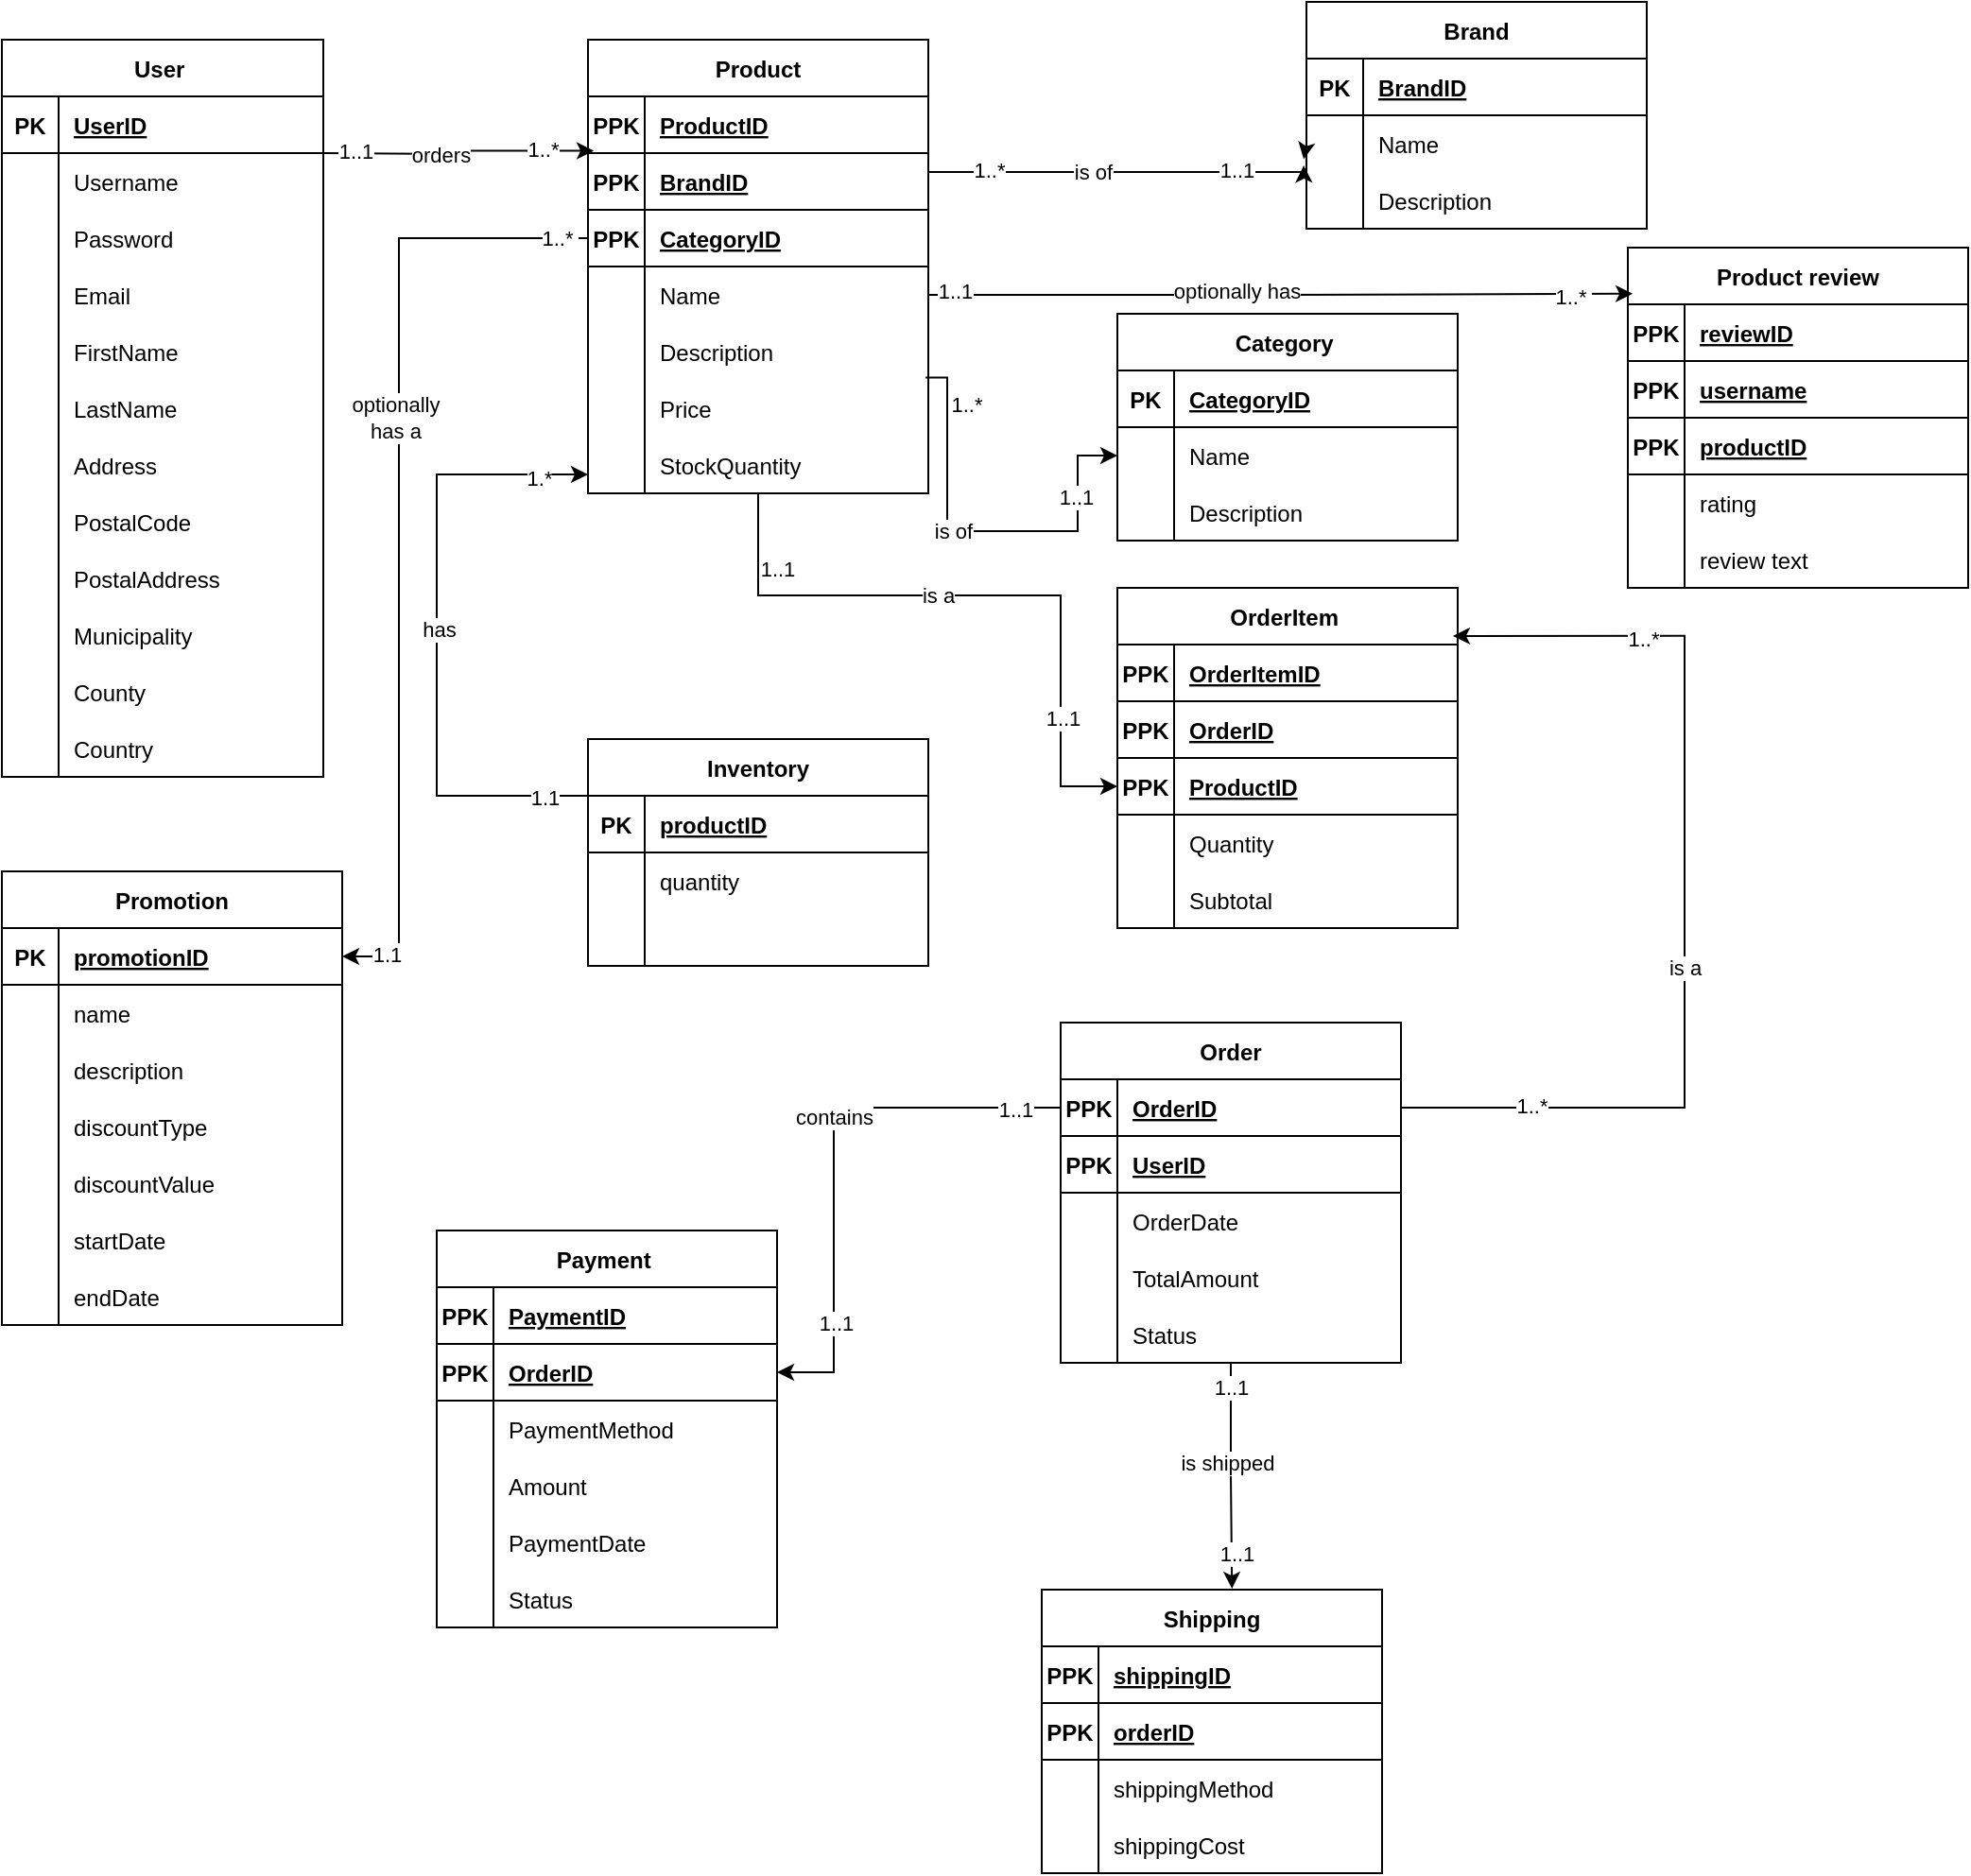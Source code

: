 <mxfile version="24.2.5" type="device" pages="3">
  <diagram id="RIZRF_TflaUVniKU4BPj" name="ER tables">
    <mxGraphModel dx="1270" dy="1287" grid="1" gridSize="10" guides="1" tooltips="1" connect="1" arrows="1" fold="1" page="1" pageScale="1" pageWidth="827" pageHeight="1169" math="0" shadow="0">
      <root>
        <mxCell id="0" />
        <mxCell id="1" parent="0" />
        <mxCell id="2" value="Product" style="shape=table;startSize=30;container=1;collapsible=1;childLayout=tableLayout;fixedRows=1;rowLines=0;fontStyle=1;align=center;resizeLast=1;" parent="1" vertex="1">
          <mxGeometry x="320" y="40" width="180" height="240" as="geometry" />
        </mxCell>
        <mxCell id="3" value="" style="shape=tableRow;horizontal=0;startSize=0;swimlaneHead=0;swimlaneBody=0;fillColor=none;collapsible=0;dropTarget=0;points=[[0,0.5],[1,0.5]];portConstraint=eastwest;top=0;left=0;right=0;bottom=1;" parent="2" vertex="1">
          <mxGeometry y="30" width="180" height="30" as="geometry" />
        </mxCell>
        <mxCell id="4" value="PPK" style="shape=partialRectangle;connectable=0;fillColor=none;top=0;left=0;bottom=0;right=0;fontStyle=1;overflow=hidden;" parent="3" vertex="1">
          <mxGeometry width="30" height="30" as="geometry">
            <mxRectangle width="30" height="30" as="alternateBounds" />
          </mxGeometry>
        </mxCell>
        <mxCell id="5" value="ProductID" style="shape=partialRectangle;connectable=0;fillColor=none;top=0;left=0;bottom=0;right=0;align=left;spacingLeft=6;fontStyle=5;overflow=hidden;" parent="3" vertex="1">
          <mxGeometry x="30" width="150" height="30" as="geometry">
            <mxRectangle width="150" height="30" as="alternateBounds" />
          </mxGeometry>
        </mxCell>
        <mxCell id="145" value="" style="shape=tableRow;horizontal=0;startSize=0;swimlaneHead=0;swimlaneBody=0;fillColor=none;collapsible=0;dropTarget=0;points=[[0,0.5],[1,0.5]];portConstraint=eastwest;top=0;left=0;right=0;bottom=1;" parent="2" vertex="1">
          <mxGeometry y="60" width="180" height="30" as="geometry" />
        </mxCell>
        <mxCell id="146" value="PPK" style="shape=partialRectangle;connectable=0;fillColor=none;top=0;left=0;bottom=0;right=0;fontStyle=1;overflow=hidden;" parent="145" vertex="1">
          <mxGeometry width="30" height="30" as="geometry">
            <mxRectangle width="30" height="30" as="alternateBounds" />
          </mxGeometry>
        </mxCell>
        <mxCell id="147" value="BrandID" style="shape=partialRectangle;connectable=0;fillColor=none;top=0;left=0;bottom=0;right=0;align=left;spacingLeft=6;fontStyle=5;overflow=hidden;" parent="145" vertex="1">
          <mxGeometry x="30" width="150" height="30" as="geometry">
            <mxRectangle width="150" height="30" as="alternateBounds" />
          </mxGeometry>
        </mxCell>
        <mxCell id="148" value="" style="shape=tableRow;horizontal=0;startSize=0;swimlaneHead=0;swimlaneBody=0;fillColor=none;collapsible=0;dropTarget=0;points=[[0,0.5],[1,0.5]];portConstraint=eastwest;top=0;left=0;right=0;bottom=1;" parent="2" vertex="1">
          <mxGeometry y="90" width="180" height="30" as="geometry" />
        </mxCell>
        <mxCell id="149" value="PPK" style="shape=partialRectangle;connectable=0;fillColor=none;top=0;left=0;bottom=0;right=0;fontStyle=1;overflow=hidden;" parent="148" vertex="1">
          <mxGeometry width="30" height="30" as="geometry">
            <mxRectangle width="30" height="30" as="alternateBounds" />
          </mxGeometry>
        </mxCell>
        <mxCell id="150" value="CategoryID" style="shape=partialRectangle;connectable=0;fillColor=none;top=0;left=0;bottom=0;right=0;align=left;spacingLeft=6;fontStyle=5;overflow=hidden;" parent="148" vertex="1">
          <mxGeometry x="30" width="150" height="30" as="geometry">
            <mxRectangle width="150" height="30" as="alternateBounds" />
          </mxGeometry>
        </mxCell>
        <mxCell id="6" value="" style="shape=tableRow;horizontal=0;startSize=0;swimlaneHead=0;swimlaneBody=0;fillColor=none;collapsible=0;dropTarget=0;points=[[0,0.5],[1,0.5]];portConstraint=eastwest;top=0;left=0;right=0;bottom=0;" parent="2" vertex="1">
          <mxGeometry y="120" width="180" height="30" as="geometry" />
        </mxCell>
        <mxCell id="7" value="" style="shape=partialRectangle;connectable=0;fillColor=none;top=0;left=0;bottom=0;right=0;editable=1;overflow=hidden;" parent="6" vertex="1">
          <mxGeometry width="30" height="30" as="geometry">
            <mxRectangle width="30" height="30" as="alternateBounds" />
          </mxGeometry>
        </mxCell>
        <mxCell id="8" value="Name" style="shape=partialRectangle;connectable=0;fillColor=none;top=0;left=0;bottom=0;right=0;align=left;spacingLeft=6;overflow=hidden;" parent="6" vertex="1">
          <mxGeometry x="30" width="150" height="30" as="geometry">
            <mxRectangle width="150" height="30" as="alternateBounds" />
          </mxGeometry>
        </mxCell>
        <mxCell id="9" value="" style="shape=tableRow;horizontal=0;startSize=0;swimlaneHead=0;swimlaneBody=0;fillColor=none;collapsible=0;dropTarget=0;points=[[0,0.5],[1,0.5]];portConstraint=eastwest;top=0;left=0;right=0;bottom=0;" parent="2" vertex="1">
          <mxGeometry y="150" width="180" height="30" as="geometry" />
        </mxCell>
        <mxCell id="10" value="" style="shape=partialRectangle;connectable=0;fillColor=none;top=0;left=0;bottom=0;right=0;editable=1;overflow=hidden;" parent="9" vertex="1">
          <mxGeometry width="30" height="30" as="geometry">
            <mxRectangle width="30" height="30" as="alternateBounds" />
          </mxGeometry>
        </mxCell>
        <mxCell id="11" value="Description" style="shape=partialRectangle;connectable=0;fillColor=none;top=0;left=0;bottom=0;right=0;align=left;spacingLeft=6;overflow=hidden;" parent="9" vertex="1">
          <mxGeometry x="30" width="150" height="30" as="geometry">
            <mxRectangle width="150" height="30" as="alternateBounds" />
          </mxGeometry>
        </mxCell>
        <mxCell id="12" value="" style="shape=tableRow;horizontal=0;startSize=0;swimlaneHead=0;swimlaneBody=0;fillColor=none;collapsible=0;dropTarget=0;points=[[0,0.5],[1,0.5]];portConstraint=eastwest;top=0;left=0;right=0;bottom=0;" parent="2" vertex="1">
          <mxGeometry y="180" width="180" height="30" as="geometry" />
        </mxCell>
        <mxCell id="13" value="" style="shape=partialRectangle;connectable=0;fillColor=none;top=0;left=0;bottom=0;right=0;editable=1;overflow=hidden;" parent="12" vertex="1">
          <mxGeometry width="30" height="30" as="geometry">
            <mxRectangle width="30" height="30" as="alternateBounds" />
          </mxGeometry>
        </mxCell>
        <mxCell id="14" value="Price" style="shape=partialRectangle;connectable=0;fillColor=none;top=0;left=0;bottom=0;right=0;align=left;spacingLeft=6;overflow=hidden;" parent="12" vertex="1">
          <mxGeometry x="30" width="150" height="30" as="geometry">
            <mxRectangle width="150" height="30" as="alternateBounds" />
          </mxGeometry>
        </mxCell>
        <mxCell id="94" value="" style="shape=tableRow;horizontal=0;startSize=0;swimlaneHead=0;swimlaneBody=0;fillColor=none;collapsible=0;dropTarget=0;points=[[0,0.5],[1,0.5]];portConstraint=eastwest;top=0;left=0;right=0;bottom=0;" parent="2" vertex="1">
          <mxGeometry y="210" width="180" height="30" as="geometry" />
        </mxCell>
        <mxCell id="95" value="" style="shape=partialRectangle;connectable=0;fillColor=none;top=0;left=0;bottom=0;right=0;editable=1;overflow=hidden;" parent="94" vertex="1">
          <mxGeometry width="30" height="30" as="geometry">
            <mxRectangle width="30" height="30" as="alternateBounds" />
          </mxGeometry>
        </mxCell>
        <mxCell id="96" value="StockQuantity" style="shape=partialRectangle;connectable=0;fillColor=none;top=0;left=0;bottom=0;right=0;align=left;spacingLeft=6;overflow=hidden;" parent="94" vertex="1">
          <mxGeometry x="30" width="150" height="30" as="geometry">
            <mxRectangle width="150" height="30" as="alternateBounds" />
          </mxGeometry>
        </mxCell>
        <mxCell id="15" value="Category " style="shape=table;startSize=30;container=1;collapsible=1;childLayout=tableLayout;fixedRows=1;rowLines=0;fontStyle=1;align=center;resizeLast=1;" parent="1" vertex="1">
          <mxGeometry x="600" y="185" width="180" height="120" as="geometry" />
        </mxCell>
        <mxCell id="16" value="" style="shape=tableRow;horizontal=0;startSize=0;swimlaneHead=0;swimlaneBody=0;fillColor=none;collapsible=0;dropTarget=0;points=[[0,0.5],[1,0.5]];portConstraint=eastwest;top=0;left=0;right=0;bottom=1;" parent="15" vertex="1">
          <mxGeometry y="30" width="180" height="30" as="geometry" />
        </mxCell>
        <mxCell id="17" value="PK" style="shape=partialRectangle;connectable=0;fillColor=none;top=0;left=0;bottom=0;right=0;fontStyle=1;overflow=hidden;" parent="16" vertex="1">
          <mxGeometry width="30" height="30" as="geometry">
            <mxRectangle width="30" height="30" as="alternateBounds" />
          </mxGeometry>
        </mxCell>
        <mxCell id="18" value="CategoryID" style="shape=partialRectangle;connectable=0;fillColor=none;top=0;left=0;bottom=0;right=0;align=left;spacingLeft=6;fontStyle=5;overflow=hidden;" parent="16" vertex="1">
          <mxGeometry x="30" width="150" height="30" as="geometry">
            <mxRectangle width="150" height="30" as="alternateBounds" />
          </mxGeometry>
        </mxCell>
        <mxCell id="19" value="" style="shape=tableRow;horizontal=0;startSize=0;swimlaneHead=0;swimlaneBody=0;fillColor=none;collapsible=0;dropTarget=0;points=[[0,0.5],[1,0.5]];portConstraint=eastwest;top=0;left=0;right=0;bottom=0;" parent="15" vertex="1">
          <mxGeometry y="60" width="180" height="30" as="geometry" />
        </mxCell>
        <mxCell id="20" value="" style="shape=partialRectangle;connectable=0;fillColor=none;top=0;left=0;bottom=0;right=0;editable=1;overflow=hidden;" parent="19" vertex="1">
          <mxGeometry width="30" height="30" as="geometry">
            <mxRectangle width="30" height="30" as="alternateBounds" />
          </mxGeometry>
        </mxCell>
        <mxCell id="21" value="Name" style="shape=partialRectangle;connectable=0;fillColor=none;top=0;left=0;bottom=0;right=0;align=left;spacingLeft=6;overflow=hidden;" parent="19" vertex="1">
          <mxGeometry x="30" width="150" height="30" as="geometry">
            <mxRectangle width="150" height="30" as="alternateBounds" />
          </mxGeometry>
        </mxCell>
        <mxCell id="22" value="" style="shape=tableRow;horizontal=0;startSize=0;swimlaneHead=0;swimlaneBody=0;fillColor=none;collapsible=0;dropTarget=0;points=[[0,0.5],[1,0.5]];portConstraint=eastwest;top=0;left=0;right=0;bottom=0;" parent="15" vertex="1">
          <mxGeometry y="90" width="180" height="30" as="geometry" />
        </mxCell>
        <mxCell id="23" value="" style="shape=partialRectangle;connectable=0;fillColor=none;top=0;left=0;bottom=0;right=0;editable=1;overflow=hidden;" parent="22" vertex="1">
          <mxGeometry width="30" height="30" as="geometry">
            <mxRectangle width="30" height="30" as="alternateBounds" />
          </mxGeometry>
        </mxCell>
        <mxCell id="24" value="Description" style="shape=partialRectangle;connectable=0;fillColor=none;top=0;left=0;bottom=0;right=0;align=left;spacingLeft=6;overflow=hidden;" parent="22" vertex="1">
          <mxGeometry x="30" width="150" height="30" as="geometry">
            <mxRectangle width="150" height="30" as="alternateBounds" />
          </mxGeometry>
        </mxCell>
        <mxCell id="28" value="User " style="shape=table;startSize=30;container=1;collapsible=1;childLayout=tableLayout;fixedRows=1;rowLines=0;fontStyle=1;align=center;resizeLast=1;" parent="1" vertex="1">
          <mxGeometry x="10" y="40" width="170" height="390" as="geometry" />
        </mxCell>
        <mxCell id="29" value="" style="shape=tableRow;horizontal=0;startSize=0;swimlaneHead=0;swimlaneBody=0;fillColor=none;collapsible=0;dropTarget=0;points=[[0,0.5],[1,0.5]];portConstraint=eastwest;top=0;left=0;right=0;bottom=1;" parent="28" vertex="1">
          <mxGeometry y="30" width="170" height="30" as="geometry" />
        </mxCell>
        <mxCell id="30" value="PK" style="shape=partialRectangle;connectable=0;fillColor=none;top=0;left=0;bottom=0;right=0;fontStyle=1;overflow=hidden;" parent="29" vertex="1">
          <mxGeometry width="30" height="30" as="geometry">
            <mxRectangle width="30" height="30" as="alternateBounds" />
          </mxGeometry>
        </mxCell>
        <mxCell id="31" value="UserID" style="shape=partialRectangle;connectable=0;fillColor=none;top=0;left=0;bottom=0;right=0;align=left;spacingLeft=6;fontStyle=5;overflow=hidden;" parent="29" vertex="1">
          <mxGeometry x="30" width="140" height="30" as="geometry">
            <mxRectangle width="140" height="30" as="alternateBounds" />
          </mxGeometry>
        </mxCell>
        <mxCell id="32" value="" style="shape=tableRow;horizontal=0;startSize=0;swimlaneHead=0;swimlaneBody=0;fillColor=none;collapsible=0;dropTarget=0;points=[[0,0.5],[1,0.5]];portConstraint=eastwest;top=0;left=0;right=0;bottom=0;" parent="28" vertex="1">
          <mxGeometry y="60" width="170" height="30" as="geometry" />
        </mxCell>
        <mxCell id="33" value="" style="shape=partialRectangle;connectable=0;fillColor=none;top=0;left=0;bottom=0;right=0;editable=1;overflow=hidden;" parent="32" vertex="1">
          <mxGeometry width="30" height="30" as="geometry">
            <mxRectangle width="30" height="30" as="alternateBounds" />
          </mxGeometry>
        </mxCell>
        <mxCell id="34" value="Username" style="shape=partialRectangle;connectable=0;fillColor=none;top=0;left=0;bottom=0;right=0;align=left;spacingLeft=6;overflow=hidden;" parent="32" vertex="1">
          <mxGeometry x="30" width="140" height="30" as="geometry">
            <mxRectangle width="140" height="30" as="alternateBounds" />
          </mxGeometry>
        </mxCell>
        <mxCell id="35" value="" style="shape=tableRow;horizontal=0;startSize=0;swimlaneHead=0;swimlaneBody=0;fillColor=none;collapsible=0;dropTarget=0;points=[[0,0.5],[1,0.5]];portConstraint=eastwest;top=0;left=0;right=0;bottom=0;" parent="28" vertex="1">
          <mxGeometry y="90" width="170" height="30" as="geometry" />
        </mxCell>
        <mxCell id="36" value="" style="shape=partialRectangle;connectable=0;fillColor=none;top=0;left=0;bottom=0;right=0;editable=1;overflow=hidden;" parent="35" vertex="1">
          <mxGeometry width="30" height="30" as="geometry">
            <mxRectangle width="30" height="30" as="alternateBounds" />
          </mxGeometry>
        </mxCell>
        <mxCell id="37" value="Password" style="shape=partialRectangle;connectable=0;fillColor=none;top=0;left=0;bottom=0;right=0;align=left;spacingLeft=6;overflow=hidden;" parent="35" vertex="1">
          <mxGeometry x="30" width="140" height="30" as="geometry">
            <mxRectangle width="140" height="30" as="alternateBounds" />
          </mxGeometry>
        </mxCell>
        <mxCell id="38" value="" style="shape=tableRow;horizontal=0;startSize=0;swimlaneHead=0;swimlaneBody=0;fillColor=none;collapsible=0;dropTarget=0;points=[[0,0.5],[1,0.5]];portConstraint=eastwest;top=0;left=0;right=0;bottom=0;" parent="28" vertex="1">
          <mxGeometry y="120" width="170" height="30" as="geometry" />
        </mxCell>
        <mxCell id="39" value="" style="shape=partialRectangle;connectable=0;fillColor=none;top=0;left=0;bottom=0;right=0;editable=1;overflow=hidden;" parent="38" vertex="1">
          <mxGeometry width="30" height="30" as="geometry">
            <mxRectangle width="30" height="30" as="alternateBounds" />
          </mxGeometry>
        </mxCell>
        <mxCell id="40" value="Email" style="shape=partialRectangle;connectable=0;fillColor=none;top=0;left=0;bottom=0;right=0;align=left;spacingLeft=6;overflow=hidden;" parent="38" vertex="1">
          <mxGeometry x="30" width="140" height="30" as="geometry">
            <mxRectangle width="140" height="30" as="alternateBounds" />
          </mxGeometry>
        </mxCell>
        <mxCell id="103" value="" style="shape=tableRow;horizontal=0;startSize=0;swimlaneHead=0;swimlaneBody=0;fillColor=none;collapsible=0;dropTarget=0;points=[[0,0.5],[1,0.5]];portConstraint=eastwest;top=0;left=0;right=0;bottom=0;" parent="28" vertex="1">
          <mxGeometry y="150" width="170" height="30" as="geometry" />
        </mxCell>
        <mxCell id="104" value="" style="shape=partialRectangle;connectable=0;fillColor=none;top=0;left=0;bottom=0;right=0;editable=1;overflow=hidden;" parent="103" vertex="1">
          <mxGeometry width="30" height="30" as="geometry">
            <mxRectangle width="30" height="30" as="alternateBounds" />
          </mxGeometry>
        </mxCell>
        <mxCell id="105" value="FirstName" style="shape=partialRectangle;connectable=0;fillColor=none;top=0;left=0;bottom=0;right=0;align=left;spacingLeft=6;overflow=hidden;" parent="103" vertex="1">
          <mxGeometry x="30" width="140" height="30" as="geometry">
            <mxRectangle width="140" height="30" as="alternateBounds" />
          </mxGeometry>
        </mxCell>
        <mxCell id="106" value="" style="shape=tableRow;horizontal=0;startSize=0;swimlaneHead=0;swimlaneBody=0;fillColor=none;collapsible=0;dropTarget=0;points=[[0,0.5],[1,0.5]];portConstraint=eastwest;top=0;left=0;right=0;bottom=0;" parent="28" vertex="1">
          <mxGeometry y="180" width="170" height="30" as="geometry" />
        </mxCell>
        <mxCell id="107" value="" style="shape=partialRectangle;connectable=0;fillColor=none;top=0;left=0;bottom=0;right=0;editable=1;overflow=hidden;" parent="106" vertex="1">
          <mxGeometry width="30" height="30" as="geometry">
            <mxRectangle width="30" height="30" as="alternateBounds" />
          </mxGeometry>
        </mxCell>
        <mxCell id="108" value="LastName" style="shape=partialRectangle;connectable=0;fillColor=none;top=0;left=0;bottom=0;right=0;align=left;spacingLeft=6;overflow=hidden;" parent="106" vertex="1">
          <mxGeometry x="30" width="140" height="30" as="geometry">
            <mxRectangle width="140" height="30" as="alternateBounds" />
          </mxGeometry>
        </mxCell>
        <mxCell id="109" value="" style="shape=tableRow;horizontal=0;startSize=0;swimlaneHead=0;swimlaneBody=0;fillColor=none;collapsible=0;dropTarget=0;points=[[0,0.5],[1,0.5]];portConstraint=eastwest;top=0;left=0;right=0;bottom=0;" parent="28" vertex="1">
          <mxGeometry y="210" width="170" height="30" as="geometry" />
        </mxCell>
        <mxCell id="110" value="" style="shape=partialRectangle;connectable=0;fillColor=none;top=0;left=0;bottom=0;right=0;editable=1;overflow=hidden;" parent="109" vertex="1">
          <mxGeometry width="30" height="30" as="geometry">
            <mxRectangle width="30" height="30" as="alternateBounds" />
          </mxGeometry>
        </mxCell>
        <mxCell id="111" value="Address" style="shape=partialRectangle;connectable=0;fillColor=none;top=0;left=0;bottom=0;right=0;align=left;spacingLeft=6;overflow=hidden;" parent="109" vertex="1">
          <mxGeometry x="30" width="140" height="30" as="geometry">
            <mxRectangle width="140" height="30" as="alternateBounds" />
          </mxGeometry>
        </mxCell>
        <mxCell id="112" value="" style="shape=tableRow;horizontal=0;startSize=0;swimlaneHead=0;swimlaneBody=0;fillColor=none;collapsible=0;dropTarget=0;points=[[0,0.5],[1,0.5]];portConstraint=eastwest;top=0;left=0;right=0;bottom=0;" parent="28" vertex="1">
          <mxGeometry y="240" width="170" height="30" as="geometry" />
        </mxCell>
        <mxCell id="113" value="" style="shape=partialRectangle;connectable=0;fillColor=none;top=0;left=0;bottom=0;right=0;editable=1;overflow=hidden;" parent="112" vertex="1">
          <mxGeometry width="30" height="30" as="geometry">
            <mxRectangle width="30" height="30" as="alternateBounds" />
          </mxGeometry>
        </mxCell>
        <mxCell id="114" value="PostalCode" style="shape=partialRectangle;connectable=0;fillColor=none;top=0;left=0;bottom=0;right=0;align=left;spacingLeft=6;overflow=hidden;" parent="112" vertex="1">
          <mxGeometry x="30" width="140" height="30" as="geometry">
            <mxRectangle width="140" height="30" as="alternateBounds" />
          </mxGeometry>
        </mxCell>
        <mxCell id="115" value="" style="shape=tableRow;horizontal=0;startSize=0;swimlaneHead=0;swimlaneBody=0;fillColor=none;collapsible=0;dropTarget=0;points=[[0,0.5],[1,0.5]];portConstraint=eastwest;top=0;left=0;right=0;bottom=0;" parent="28" vertex="1">
          <mxGeometry y="270" width="170" height="30" as="geometry" />
        </mxCell>
        <mxCell id="116" value="" style="shape=partialRectangle;connectable=0;fillColor=none;top=0;left=0;bottom=0;right=0;editable=1;overflow=hidden;" parent="115" vertex="1">
          <mxGeometry width="30" height="30" as="geometry">
            <mxRectangle width="30" height="30" as="alternateBounds" />
          </mxGeometry>
        </mxCell>
        <mxCell id="117" value="PostalAddress" style="shape=partialRectangle;connectable=0;fillColor=none;top=0;left=0;bottom=0;right=0;align=left;spacingLeft=6;overflow=hidden;" parent="115" vertex="1">
          <mxGeometry x="30" width="140" height="30" as="geometry">
            <mxRectangle width="140" height="30" as="alternateBounds" />
          </mxGeometry>
        </mxCell>
        <mxCell id="121" value="" style="shape=tableRow;horizontal=0;startSize=0;swimlaneHead=0;swimlaneBody=0;fillColor=none;collapsible=0;dropTarget=0;points=[[0,0.5],[1,0.5]];portConstraint=eastwest;top=0;left=0;right=0;bottom=0;" parent="28" vertex="1">
          <mxGeometry y="300" width="170" height="30" as="geometry" />
        </mxCell>
        <mxCell id="122" value="" style="shape=partialRectangle;connectable=0;fillColor=none;top=0;left=0;bottom=0;right=0;editable=1;overflow=hidden;" parent="121" vertex="1">
          <mxGeometry width="30" height="30" as="geometry">
            <mxRectangle width="30" height="30" as="alternateBounds" />
          </mxGeometry>
        </mxCell>
        <mxCell id="123" value="Municipality" style="shape=partialRectangle;connectable=0;fillColor=none;top=0;left=0;bottom=0;right=0;align=left;spacingLeft=6;overflow=hidden;" parent="121" vertex="1">
          <mxGeometry x="30" width="140" height="30" as="geometry">
            <mxRectangle width="140" height="30" as="alternateBounds" />
          </mxGeometry>
        </mxCell>
        <mxCell id="124" value="" style="shape=tableRow;horizontal=0;startSize=0;swimlaneHead=0;swimlaneBody=0;fillColor=none;collapsible=0;dropTarget=0;points=[[0,0.5],[1,0.5]];portConstraint=eastwest;top=0;left=0;right=0;bottom=0;" parent="28" vertex="1">
          <mxGeometry y="330" width="170" height="30" as="geometry" />
        </mxCell>
        <mxCell id="125" value="" style="shape=partialRectangle;connectable=0;fillColor=none;top=0;left=0;bottom=0;right=0;editable=1;overflow=hidden;" parent="124" vertex="1">
          <mxGeometry width="30" height="30" as="geometry">
            <mxRectangle width="30" height="30" as="alternateBounds" />
          </mxGeometry>
        </mxCell>
        <mxCell id="126" value="County" style="shape=partialRectangle;connectable=0;fillColor=none;top=0;left=0;bottom=0;right=0;align=left;spacingLeft=6;overflow=hidden;" parent="124" vertex="1">
          <mxGeometry x="30" width="140" height="30" as="geometry">
            <mxRectangle width="140" height="30" as="alternateBounds" />
          </mxGeometry>
        </mxCell>
        <mxCell id="118" value="" style="shape=tableRow;horizontal=0;startSize=0;swimlaneHead=0;swimlaneBody=0;fillColor=none;collapsible=0;dropTarget=0;points=[[0,0.5],[1,0.5]];portConstraint=eastwest;top=0;left=0;right=0;bottom=0;" parent="28" vertex="1">
          <mxGeometry y="360" width="170" height="30" as="geometry" />
        </mxCell>
        <mxCell id="119" value="" style="shape=partialRectangle;connectable=0;fillColor=none;top=0;left=0;bottom=0;right=0;editable=1;overflow=hidden;" parent="118" vertex="1">
          <mxGeometry width="30" height="30" as="geometry">
            <mxRectangle width="30" height="30" as="alternateBounds" />
          </mxGeometry>
        </mxCell>
        <mxCell id="120" value="Country" style="shape=partialRectangle;connectable=0;fillColor=none;top=0;left=0;bottom=0;right=0;align=left;spacingLeft=6;overflow=hidden;" parent="118" vertex="1">
          <mxGeometry x="30" width="140" height="30" as="geometry">
            <mxRectangle width="140" height="30" as="alternateBounds" />
          </mxGeometry>
        </mxCell>
        <mxCell id="41" value="Brand" style="shape=table;startSize=30;container=1;collapsible=1;childLayout=tableLayout;fixedRows=1;rowLines=0;fontStyle=1;align=center;resizeLast=1;" parent="1" vertex="1">
          <mxGeometry x="700" y="20" width="180" height="120" as="geometry" />
        </mxCell>
        <mxCell id="42" value="" style="shape=tableRow;horizontal=0;startSize=0;swimlaneHead=0;swimlaneBody=0;fillColor=none;collapsible=0;dropTarget=0;points=[[0,0.5],[1,0.5]];portConstraint=eastwest;top=0;left=0;right=0;bottom=1;" parent="41" vertex="1">
          <mxGeometry y="30" width="180" height="30" as="geometry" />
        </mxCell>
        <mxCell id="43" value="PK" style="shape=partialRectangle;connectable=0;fillColor=none;top=0;left=0;bottom=0;right=0;fontStyle=1;overflow=hidden;" parent="42" vertex="1">
          <mxGeometry width="30" height="30" as="geometry">
            <mxRectangle width="30" height="30" as="alternateBounds" />
          </mxGeometry>
        </mxCell>
        <mxCell id="44" value="BrandID" style="shape=partialRectangle;connectable=0;fillColor=none;top=0;left=0;bottom=0;right=0;align=left;spacingLeft=6;fontStyle=5;overflow=hidden;" parent="42" vertex="1">
          <mxGeometry x="30" width="150" height="30" as="geometry">
            <mxRectangle width="150" height="30" as="alternateBounds" />
          </mxGeometry>
        </mxCell>
        <mxCell id="45" value="" style="shape=tableRow;horizontal=0;startSize=0;swimlaneHead=0;swimlaneBody=0;fillColor=none;collapsible=0;dropTarget=0;points=[[0,0.5],[1,0.5]];portConstraint=eastwest;top=0;left=0;right=0;bottom=0;" parent="41" vertex="1">
          <mxGeometry y="60" width="180" height="30" as="geometry" />
        </mxCell>
        <mxCell id="46" value="" style="shape=partialRectangle;connectable=0;fillColor=none;top=0;left=0;bottom=0;right=0;editable=1;overflow=hidden;" parent="45" vertex="1">
          <mxGeometry width="30" height="30" as="geometry">
            <mxRectangle width="30" height="30" as="alternateBounds" />
          </mxGeometry>
        </mxCell>
        <mxCell id="47" value="Name" style="shape=partialRectangle;connectable=0;fillColor=none;top=0;left=0;bottom=0;right=0;align=left;spacingLeft=6;overflow=hidden;" parent="45" vertex="1">
          <mxGeometry x="30" width="150" height="30" as="geometry">
            <mxRectangle width="150" height="30" as="alternateBounds" />
          </mxGeometry>
        </mxCell>
        <mxCell id="48" value="" style="shape=tableRow;horizontal=0;startSize=0;swimlaneHead=0;swimlaneBody=0;fillColor=none;collapsible=0;dropTarget=0;points=[[0,0.5],[1,0.5]];portConstraint=eastwest;top=0;left=0;right=0;bottom=0;" parent="41" vertex="1">
          <mxGeometry y="90" width="180" height="30" as="geometry" />
        </mxCell>
        <mxCell id="49" value="" style="shape=partialRectangle;connectable=0;fillColor=none;top=0;left=0;bottom=0;right=0;editable=1;overflow=hidden;" parent="48" vertex="1">
          <mxGeometry width="30" height="30" as="geometry">
            <mxRectangle width="30" height="30" as="alternateBounds" />
          </mxGeometry>
        </mxCell>
        <mxCell id="50" value="Description" style="shape=partialRectangle;connectable=0;fillColor=none;top=0;left=0;bottom=0;right=0;align=left;spacingLeft=6;overflow=hidden;" parent="48" vertex="1">
          <mxGeometry x="30" width="150" height="30" as="geometry">
            <mxRectangle width="150" height="30" as="alternateBounds" />
          </mxGeometry>
        </mxCell>
        <mxCell id="160" style="edgeStyle=none;html=1;exitX=0;exitY=0.5;exitDx=0;exitDy=0;entryX=-0.008;entryY=0.774;entryDx=0;entryDy=0;entryPerimeter=0;" parent="41" source="45" target="45" edge="1">
          <mxGeometry relative="1" as="geometry" />
        </mxCell>
        <mxCell id="54" value="OrderItem " style="shape=table;startSize=30;container=1;collapsible=1;childLayout=tableLayout;fixedRows=1;rowLines=0;fontStyle=1;align=center;resizeLast=1;" parent="1" vertex="1">
          <mxGeometry x="600" y="330" width="180" height="180" as="geometry" />
        </mxCell>
        <mxCell id="55" value="" style="shape=tableRow;horizontal=0;startSize=0;swimlaneHead=0;swimlaneBody=0;fillColor=none;collapsible=0;dropTarget=0;points=[[0,0.5],[1,0.5]];portConstraint=eastwest;top=0;left=0;right=0;bottom=1;" parent="54" vertex="1">
          <mxGeometry y="30" width="180" height="30" as="geometry" />
        </mxCell>
        <mxCell id="56" value="PPK" style="shape=partialRectangle;connectable=0;fillColor=none;top=0;left=0;bottom=0;right=0;fontStyle=1;overflow=hidden;" parent="55" vertex="1">
          <mxGeometry width="30" height="30" as="geometry">
            <mxRectangle width="30" height="30" as="alternateBounds" />
          </mxGeometry>
        </mxCell>
        <mxCell id="57" value="OrderItemID" style="shape=partialRectangle;connectable=0;fillColor=none;top=0;left=0;bottom=0;right=0;align=left;spacingLeft=6;fontStyle=5;overflow=hidden;" parent="55" vertex="1">
          <mxGeometry x="30" width="150" height="30" as="geometry">
            <mxRectangle width="150" height="30" as="alternateBounds" />
          </mxGeometry>
        </mxCell>
        <mxCell id="133" value="" style="shape=tableRow;horizontal=0;startSize=0;swimlaneHead=0;swimlaneBody=0;fillColor=none;collapsible=0;dropTarget=0;points=[[0,0.5],[1,0.5]];portConstraint=eastwest;top=0;left=0;right=0;bottom=1;" parent="54" vertex="1">
          <mxGeometry y="60" width="180" height="30" as="geometry" />
        </mxCell>
        <mxCell id="134" value="PPK" style="shape=partialRectangle;connectable=0;fillColor=none;top=0;left=0;bottom=0;right=0;fontStyle=1;overflow=hidden;" parent="133" vertex="1">
          <mxGeometry width="30" height="30" as="geometry">
            <mxRectangle width="30" height="30" as="alternateBounds" />
          </mxGeometry>
        </mxCell>
        <mxCell id="135" value="OrderID" style="shape=partialRectangle;connectable=0;fillColor=none;top=0;left=0;bottom=0;right=0;align=left;spacingLeft=6;fontStyle=5;overflow=hidden;" parent="133" vertex="1">
          <mxGeometry x="30" width="150" height="30" as="geometry">
            <mxRectangle width="150" height="30" as="alternateBounds" />
          </mxGeometry>
        </mxCell>
        <mxCell id="136" value="" style="shape=tableRow;horizontal=0;startSize=0;swimlaneHead=0;swimlaneBody=0;fillColor=none;collapsible=0;dropTarget=0;points=[[0,0.5],[1,0.5]];portConstraint=eastwest;top=0;left=0;right=0;bottom=1;" parent="54" vertex="1">
          <mxGeometry y="90" width="180" height="30" as="geometry" />
        </mxCell>
        <mxCell id="137" value="PPK" style="shape=partialRectangle;connectable=0;fillColor=none;top=0;left=0;bottom=0;right=0;fontStyle=1;overflow=hidden;" parent="136" vertex="1">
          <mxGeometry width="30" height="30" as="geometry">
            <mxRectangle width="30" height="30" as="alternateBounds" />
          </mxGeometry>
        </mxCell>
        <mxCell id="138" value="ProductID" style="shape=partialRectangle;connectable=0;fillColor=none;top=0;left=0;bottom=0;right=0;align=left;spacingLeft=6;fontStyle=5;overflow=hidden;" parent="136" vertex="1">
          <mxGeometry x="30" width="150" height="30" as="geometry">
            <mxRectangle width="150" height="30" as="alternateBounds" />
          </mxGeometry>
        </mxCell>
        <mxCell id="58" value="" style="shape=tableRow;horizontal=0;startSize=0;swimlaneHead=0;swimlaneBody=0;fillColor=none;collapsible=0;dropTarget=0;points=[[0,0.5],[1,0.5]];portConstraint=eastwest;top=0;left=0;right=0;bottom=0;" parent="54" vertex="1">
          <mxGeometry y="120" width="180" height="30" as="geometry" />
        </mxCell>
        <mxCell id="59" value="" style="shape=partialRectangle;connectable=0;fillColor=none;top=0;left=0;bottom=0;right=0;editable=1;overflow=hidden;" parent="58" vertex="1">
          <mxGeometry width="30" height="30" as="geometry">
            <mxRectangle width="30" height="30" as="alternateBounds" />
          </mxGeometry>
        </mxCell>
        <mxCell id="60" value="Quantity" style="shape=partialRectangle;connectable=0;fillColor=none;top=0;left=0;bottom=0;right=0;align=left;spacingLeft=6;overflow=hidden;" parent="58" vertex="1">
          <mxGeometry x="30" width="150" height="30" as="geometry">
            <mxRectangle width="150" height="30" as="alternateBounds" />
          </mxGeometry>
        </mxCell>
        <mxCell id="61" value="" style="shape=tableRow;horizontal=0;startSize=0;swimlaneHead=0;swimlaneBody=0;fillColor=none;collapsible=0;dropTarget=0;points=[[0,0.5],[1,0.5]];portConstraint=eastwest;top=0;left=0;right=0;bottom=0;" parent="54" vertex="1">
          <mxGeometry y="150" width="180" height="30" as="geometry" />
        </mxCell>
        <mxCell id="62" value="" style="shape=partialRectangle;connectable=0;fillColor=none;top=0;left=0;bottom=0;right=0;editable=1;overflow=hidden;" parent="61" vertex="1">
          <mxGeometry width="30" height="30" as="geometry">
            <mxRectangle width="30" height="30" as="alternateBounds" />
          </mxGeometry>
        </mxCell>
        <mxCell id="63" value="Subtotal" style="shape=partialRectangle;connectable=0;fillColor=none;top=0;left=0;bottom=0;right=0;align=left;spacingLeft=6;overflow=hidden;" parent="61" vertex="1">
          <mxGeometry x="30" width="150" height="30" as="geometry">
            <mxRectangle width="150" height="30" as="alternateBounds" />
          </mxGeometry>
        </mxCell>
        <mxCell id="67" value="Order" style="shape=table;startSize=30;container=1;collapsible=1;childLayout=tableLayout;fixedRows=1;rowLines=0;fontStyle=1;align=center;resizeLast=1;" parent="1" vertex="1">
          <mxGeometry x="570" y="560" width="180" height="180" as="geometry" />
        </mxCell>
        <mxCell id="68" value="" style="shape=tableRow;horizontal=0;startSize=0;swimlaneHead=0;swimlaneBody=0;fillColor=none;collapsible=0;dropTarget=0;points=[[0,0.5],[1,0.5]];portConstraint=eastwest;top=0;left=0;right=0;bottom=1;" parent="67" vertex="1">
          <mxGeometry y="30" width="180" height="30" as="geometry" />
        </mxCell>
        <mxCell id="69" value="PPK" style="shape=partialRectangle;connectable=0;fillColor=none;top=0;left=0;bottom=0;right=0;fontStyle=1;overflow=hidden;" parent="68" vertex="1">
          <mxGeometry width="30" height="30" as="geometry">
            <mxRectangle width="30" height="30" as="alternateBounds" />
          </mxGeometry>
        </mxCell>
        <mxCell id="70" value="OrderID" style="shape=partialRectangle;connectable=0;fillColor=none;top=0;left=0;bottom=0;right=0;align=left;spacingLeft=6;fontStyle=5;overflow=hidden;" parent="68" vertex="1">
          <mxGeometry x="30" width="150" height="30" as="geometry">
            <mxRectangle width="150" height="30" as="alternateBounds" />
          </mxGeometry>
        </mxCell>
        <mxCell id="127" value="" style="shape=tableRow;horizontal=0;startSize=0;swimlaneHead=0;swimlaneBody=0;fillColor=none;collapsible=0;dropTarget=0;points=[[0,0.5],[1,0.5]];portConstraint=eastwest;top=0;left=0;right=0;bottom=1;" parent="67" vertex="1">
          <mxGeometry y="60" width="180" height="30" as="geometry" />
        </mxCell>
        <mxCell id="128" value="PPK" style="shape=partialRectangle;connectable=0;fillColor=none;top=0;left=0;bottom=0;right=0;fontStyle=1;overflow=hidden;" parent="127" vertex="1">
          <mxGeometry width="30" height="30" as="geometry">
            <mxRectangle width="30" height="30" as="alternateBounds" />
          </mxGeometry>
        </mxCell>
        <mxCell id="129" value="UserID" style="shape=partialRectangle;connectable=0;fillColor=none;top=0;left=0;bottom=0;right=0;align=left;spacingLeft=6;fontStyle=5;overflow=hidden;" parent="127" vertex="1">
          <mxGeometry x="30" width="150" height="30" as="geometry">
            <mxRectangle width="150" height="30" as="alternateBounds" />
          </mxGeometry>
        </mxCell>
        <mxCell id="71" value="" style="shape=tableRow;horizontal=0;startSize=0;swimlaneHead=0;swimlaneBody=0;fillColor=none;collapsible=0;dropTarget=0;points=[[0,0.5],[1,0.5]];portConstraint=eastwest;top=0;left=0;right=0;bottom=0;" parent="67" vertex="1">
          <mxGeometry y="90" width="180" height="30" as="geometry" />
        </mxCell>
        <mxCell id="72" value="" style="shape=partialRectangle;connectable=0;fillColor=none;top=0;left=0;bottom=0;right=0;editable=1;overflow=hidden;" parent="71" vertex="1">
          <mxGeometry width="30" height="30" as="geometry">
            <mxRectangle width="30" height="30" as="alternateBounds" />
          </mxGeometry>
        </mxCell>
        <mxCell id="73" value="OrderDate" style="shape=partialRectangle;connectable=0;fillColor=none;top=0;left=0;bottom=0;right=0;align=left;spacingLeft=6;overflow=hidden;" parent="71" vertex="1">
          <mxGeometry x="30" width="150" height="30" as="geometry">
            <mxRectangle width="150" height="30" as="alternateBounds" />
          </mxGeometry>
        </mxCell>
        <mxCell id="74" value="" style="shape=tableRow;horizontal=0;startSize=0;swimlaneHead=0;swimlaneBody=0;fillColor=none;collapsible=0;dropTarget=0;points=[[0,0.5],[1,0.5]];portConstraint=eastwest;top=0;left=0;right=0;bottom=0;" parent="67" vertex="1">
          <mxGeometry y="120" width="180" height="30" as="geometry" />
        </mxCell>
        <mxCell id="75" value="" style="shape=partialRectangle;connectable=0;fillColor=none;top=0;left=0;bottom=0;right=0;editable=1;overflow=hidden;" parent="74" vertex="1">
          <mxGeometry width="30" height="30" as="geometry">
            <mxRectangle width="30" height="30" as="alternateBounds" />
          </mxGeometry>
        </mxCell>
        <mxCell id="76" value="TotalAmount" style="shape=partialRectangle;connectable=0;fillColor=none;top=0;left=0;bottom=0;right=0;align=left;spacingLeft=6;overflow=hidden;" parent="74" vertex="1">
          <mxGeometry x="30" width="150" height="30" as="geometry">
            <mxRectangle width="150" height="30" as="alternateBounds" />
          </mxGeometry>
        </mxCell>
        <mxCell id="77" value="" style="shape=tableRow;horizontal=0;startSize=0;swimlaneHead=0;swimlaneBody=0;fillColor=none;collapsible=0;dropTarget=0;points=[[0,0.5],[1,0.5]];portConstraint=eastwest;top=0;left=0;right=0;bottom=0;" parent="67" vertex="1">
          <mxGeometry y="150" width="180" height="30" as="geometry" />
        </mxCell>
        <mxCell id="78" value="" style="shape=partialRectangle;connectable=0;fillColor=none;top=0;left=0;bottom=0;right=0;editable=1;overflow=hidden;" parent="77" vertex="1">
          <mxGeometry width="30" height="30" as="geometry">
            <mxRectangle width="30" height="30" as="alternateBounds" />
          </mxGeometry>
        </mxCell>
        <mxCell id="79" value="Status" style="shape=partialRectangle;connectable=0;fillColor=none;top=0;left=0;bottom=0;right=0;align=left;spacingLeft=6;overflow=hidden;" parent="77" vertex="1">
          <mxGeometry x="30" width="150" height="30" as="geometry">
            <mxRectangle width="150" height="30" as="alternateBounds" />
          </mxGeometry>
        </mxCell>
        <mxCell id="80" value="Payment " style="shape=table;startSize=30;container=1;collapsible=1;childLayout=tableLayout;fixedRows=1;rowLines=0;fontStyle=1;align=center;resizeLast=1;" parent="1" vertex="1">
          <mxGeometry x="240" y="670" width="180" height="210" as="geometry" />
        </mxCell>
        <mxCell id="81" value="" style="shape=tableRow;horizontal=0;startSize=0;swimlaneHead=0;swimlaneBody=0;fillColor=none;collapsible=0;dropTarget=0;points=[[0,0.5],[1,0.5]];portConstraint=eastwest;top=0;left=0;right=0;bottom=1;" parent="80" vertex="1">
          <mxGeometry y="30" width="180" height="30" as="geometry" />
        </mxCell>
        <mxCell id="82" value="PPK" style="shape=partialRectangle;connectable=0;fillColor=none;top=0;left=0;bottom=0;right=0;fontStyle=1;overflow=hidden;" parent="81" vertex="1">
          <mxGeometry width="30" height="30" as="geometry">
            <mxRectangle width="30" height="30" as="alternateBounds" />
          </mxGeometry>
        </mxCell>
        <mxCell id="83" value="PaymentID" style="shape=partialRectangle;connectable=0;fillColor=none;top=0;left=0;bottom=0;right=0;align=left;spacingLeft=6;fontStyle=5;overflow=hidden;" parent="81" vertex="1">
          <mxGeometry x="30" width="150" height="30" as="geometry">
            <mxRectangle width="150" height="30" as="alternateBounds" />
          </mxGeometry>
        </mxCell>
        <mxCell id="139" value="" style="shape=tableRow;horizontal=0;startSize=0;swimlaneHead=0;swimlaneBody=0;fillColor=none;collapsible=0;dropTarget=0;points=[[0,0.5],[1,0.5]];portConstraint=eastwest;top=0;left=0;right=0;bottom=1;" parent="80" vertex="1">
          <mxGeometry y="60" width="180" height="30" as="geometry" />
        </mxCell>
        <mxCell id="140" value="PPK" style="shape=partialRectangle;connectable=0;fillColor=none;top=0;left=0;bottom=0;right=0;fontStyle=1;overflow=hidden;" parent="139" vertex="1">
          <mxGeometry width="30" height="30" as="geometry">
            <mxRectangle width="30" height="30" as="alternateBounds" />
          </mxGeometry>
        </mxCell>
        <mxCell id="141" value="OrderID" style="shape=partialRectangle;connectable=0;fillColor=none;top=0;left=0;bottom=0;right=0;align=left;spacingLeft=6;fontStyle=5;overflow=hidden;" parent="139" vertex="1">
          <mxGeometry x="30" width="150" height="30" as="geometry">
            <mxRectangle width="150" height="30" as="alternateBounds" />
          </mxGeometry>
        </mxCell>
        <mxCell id="84" value="" style="shape=tableRow;horizontal=0;startSize=0;swimlaneHead=0;swimlaneBody=0;fillColor=none;collapsible=0;dropTarget=0;points=[[0,0.5],[1,0.5]];portConstraint=eastwest;top=0;left=0;right=0;bottom=0;" parent="80" vertex="1">
          <mxGeometry y="90" width="180" height="30" as="geometry" />
        </mxCell>
        <mxCell id="85" value="" style="shape=partialRectangle;connectable=0;fillColor=none;top=0;left=0;bottom=0;right=0;editable=1;overflow=hidden;" parent="84" vertex="1">
          <mxGeometry width="30" height="30" as="geometry">
            <mxRectangle width="30" height="30" as="alternateBounds" />
          </mxGeometry>
        </mxCell>
        <mxCell id="86" value="PaymentMethod" style="shape=partialRectangle;connectable=0;fillColor=none;top=0;left=0;bottom=0;right=0;align=left;spacingLeft=6;overflow=hidden;" parent="84" vertex="1">
          <mxGeometry x="30" width="150" height="30" as="geometry">
            <mxRectangle width="150" height="30" as="alternateBounds" />
          </mxGeometry>
        </mxCell>
        <mxCell id="87" value="" style="shape=tableRow;horizontal=0;startSize=0;swimlaneHead=0;swimlaneBody=0;fillColor=none;collapsible=0;dropTarget=0;points=[[0,0.5],[1,0.5]];portConstraint=eastwest;top=0;left=0;right=0;bottom=0;" parent="80" vertex="1">
          <mxGeometry y="120" width="180" height="30" as="geometry" />
        </mxCell>
        <mxCell id="88" value="" style="shape=partialRectangle;connectable=0;fillColor=none;top=0;left=0;bottom=0;right=0;editable=1;overflow=hidden;" parent="87" vertex="1">
          <mxGeometry width="30" height="30" as="geometry">
            <mxRectangle width="30" height="30" as="alternateBounds" />
          </mxGeometry>
        </mxCell>
        <mxCell id="89" value="Amount" style="shape=partialRectangle;connectable=0;fillColor=none;top=0;left=0;bottom=0;right=0;align=left;spacingLeft=6;overflow=hidden;" parent="87" vertex="1">
          <mxGeometry x="30" width="150" height="30" as="geometry">
            <mxRectangle width="150" height="30" as="alternateBounds" />
          </mxGeometry>
        </mxCell>
        <mxCell id="90" value="" style="shape=tableRow;horizontal=0;startSize=0;swimlaneHead=0;swimlaneBody=0;fillColor=none;collapsible=0;dropTarget=0;points=[[0,0.5],[1,0.5]];portConstraint=eastwest;top=0;left=0;right=0;bottom=0;" parent="80" vertex="1">
          <mxGeometry y="150" width="180" height="30" as="geometry" />
        </mxCell>
        <mxCell id="91" value="" style="shape=partialRectangle;connectable=0;fillColor=none;top=0;left=0;bottom=0;right=0;editable=1;overflow=hidden;" parent="90" vertex="1">
          <mxGeometry width="30" height="30" as="geometry">
            <mxRectangle width="30" height="30" as="alternateBounds" />
          </mxGeometry>
        </mxCell>
        <mxCell id="92" value="PaymentDate" style="shape=partialRectangle;connectable=0;fillColor=none;top=0;left=0;bottom=0;right=0;align=left;spacingLeft=6;overflow=hidden;" parent="90" vertex="1">
          <mxGeometry x="30" width="150" height="30" as="geometry">
            <mxRectangle width="150" height="30" as="alternateBounds" />
          </mxGeometry>
        </mxCell>
        <mxCell id="142" value="" style="shape=tableRow;horizontal=0;startSize=0;swimlaneHead=0;swimlaneBody=0;fillColor=none;collapsible=0;dropTarget=0;points=[[0,0.5],[1,0.5]];portConstraint=eastwest;top=0;left=0;right=0;bottom=0;" parent="80" vertex="1">
          <mxGeometry y="180" width="180" height="30" as="geometry" />
        </mxCell>
        <mxCell id="143" value="" style="shape=partialRectangle;connectable=0;fillColor=none;top=0;left=0;bottom=0;right=0;editable=1;overflow=hidden;" parent="142" vertex="1">
          <mxGeometry width="30" height="30" as="geometry">
            <mxRectangle width="30" height="30" as="alternateBounds" />
          </mxGeometry>
        </mxCell>
        <mxCell id="144" value="Status" style="shape=partialRectangle;connectable=0;fillColor=none;top=0;left=0;bottom=0;right=0;align=left;spacingLeft=6;overflow=hidden;" parent="142" vertex="1">
          <mxGeometry x="30" width="150" height="30" as="geometry">
            <mxRectangle width="150" height="30" as="alternateBounds" />
          </mxGeometry>
        </mxCell>
        <mxCell id="151" style="edgeStyle=orthogonalEdgeStyle;rounded=0;orthogonalLoop=1;jettySize=auto;html=1;entryX=0.017;entryY=-0.041;entryDx=0;entryDy=0;entryPerimeter=0;" parent="1" target="145" edge="1">
          <mxGeometry relative="1" as="geometry">
            <mxPoint x="180.0" y="100" as="sourcePoint" />
            <mxPoint x="300" y="85" as="targetPoint" />
          </mxGeometry>
        </mxCell>
        <mxCell id="152" value="1..1" style="edgeLabel;html=1;align=center;verticalAlign=middle;resizable=0;points=[];" parent="151" connectable="0" vertex="1">
          <mxGeometry x="-0.771" y="1" relative="1" as="geometry">
            <mxPoint as="offset" />
          </mxGeometry>
        </mxCell>
        <mxCell id="153" value="1..*" style="edgeLabel;html=1;align=center;verticalAlign=middle;resizable=0;points=[];" parent="151" connectable="0" vertex="1">
          <mxGeometry x="0.614" y="1" relative="1" as="geometry">
            <mxPoint as="offset" />
          </mxGeometry>
        </mxCell>
        <mxCell id="154" value="orders" style="edgeLabel;html=1;align=center;verticalAlign=middle;resizable=0;points=[];" parent="151" connectable="0" vertex="1">
          <mxGeometry x="-0.14" relative="1" as="geometry">
            <mxPoint as="offset" />
          </mxGeometry>
        </mxCell>
        <mxCell id="156" style="edgeStyle=orthogonalEdgeStyle;rounded=0;orthogonalLoop=1;jettySize=auto;html=1;entryX=-0.008;entryY=-0.115;entryDx=0;entryDy=0;entryPerimeter=0;" parent="1" source="145" target="48" edge="1">
          <mxGeometry relative="1" as="geometry">
            <mxPoint x="510.0" y="130" as="sourcePoint" />
            <mxPoint x="660" y="70" as="targetPoint" />
            <Array as="points">
              <mxPoint x="699" y="110" />
            </Array>
          </mxGeometry>
        </mxCell>
        <mxCell id="157" value="1..*" style="edgeLabel;html=1;align=center;verticalAlign=middle;resizable=0;points=[];" parent="156" connectable="0" vertex="1">
          <mxGeometry x="-0.771" y="1" relative="1" as="geometry">
            <mxPoint x="9" as="offset" />
          </mxGeometry>
        </mxCell>
        <mxCell id="158" value="1..1" style="edgeLabel;html=1;align=center;verticalAlign=middle;resizable=0;points=[];" parent="156" connectable="0" vertex="1">
          <mxGeometry x="0.614" y="1" relative="1" as="geometry">
            <mxPoint as="offset" />
          </mxGeometry>
        </mxCell>
        <mxCell id="159" value="is of" style="edgeLabel;html=1;align=center;verticalAlign=middle;resizable=0;points=[];" parent="156" connectable="0" vertex="1">
          <mxGeometry x="-0.14" relative="1" as="geometry">
            <mxPoint as="offset" />
          </mxGeometry>
        </mxCell>
        <mxCell id="172" style="edgeStyle=orthogonalEdgeStyle;rounded=0;orthogonalLoop=1;jettySize=auto;html=1;entryX=0;entryY=0.5;entryDx=0;entryDy=0;exitX=0.992;exitY=-0.041;exitDx=0;exitDy=0;exitPerimeter=0;" parent="1" source="12" target="19" edge="1">
          <mxGeometry relative="1" as="geometry">
            <mxPoint x="390" y="320" as="sourcePoint" />
            <mxPoint x="578.56" y="320.0" as="targetPoint" />
            <Array as="points">
              <mxPoint x="510" y="219" />
              <mxPoint x="510" y="300" />
              <mxPoint x="579" y="300" />
              <mxPoint x="579" y="260" />
            </Array>
          </mxGeometry>
        </mxCell>
        <mxCell id="173" value="1..*" style="edgeLabel;html=1;align=center;verticalAlign=middle;resizable=0;points=[];" parent="172" connectable="0" vertex="1">
          <mxGeometry x="-0.771" y="1" relative="1" as="geometry">
            <mxPoint x="9" as="offset" />
          </mxGeometry>
        </mxCell>
        <mxCell id="174" value="1..1" style="edgeLabel;html=1;align=center;verticalAlign=middle;resizable=0;points=[];" parent="172" connectable="0" vertex="1">
          <mxGeometry x="0.614" y="1" relative="1" as="geometry">
            <mxPoint as="offset" />
          </mxGeometry>
        </mxCell>
        <mxCell id="175" value="is of" style="edgeLabel;html=1;align=center;verticalAlign=middle;resizable=0;points=[];" parent="172" connectable="0" vertex="1">
          <mxGeometry x="-0.14" relative="1" as="geometry">
            <mxPoint as="offset" />
          </mxGeometry>
        </mxCell>
        <mxCell id="176" style="edgeStyle=orthogonalEdgeStyle;rounded=0;orthogonalLoop=1;jettySize=auto;html=1;entryX=0;entryY=0.5;entryDx=0;entryDy=0;" parent="1" source="94" target="136" edge="1">
          <mxGeometry relative="1" as="geometry">
            <mxPoint x="371.44" y="333.45" as="sourcePoint" />
            <mxPoint x="570" y="330.0" as="targetPoint" />
            <Array as="points">
              <mxPoint x="410" y="334" />
              <mxPoint x="570" y="334" />
              <mxPoint x="570" y="435" />
            </Array>
          </mxGeometry>
        </mxCell>
        <mxCell id="177" value="1..1" style="edgeLabel;html=1;align=center;verticalAlign=middle;resizable=0;points=[];" parent="176" connectable="0" vertex="1">
          <mxGeometry x="-0.771" y="1" relative="1" as="geometry">
            <mxPoint x="9" as="offset" />
          </mxGeometry>
        </mxCell>
        <mxCell id="178" value="1..1" style="edgeLabel;html=1;align=center;verticalAlign=middle;resizable=0;points=[];" parent="176" connectable="0" vertex="1">
          <mxGeometry x="0.614" y="1" relative="1" as="geometry">
            <mxPoint as="offset" />
          </mxGeometry>
        </mxCell>
        <mxCell id="179" value="is a" style="edgeLabel;html=1;align=center;verticalAlign=middle;resizable=0;points=[];" parent="176" connectable="0" vertex="1">
          <mxGeometry x="-0.14" relative="1" as="geometry">
            <mxPoint as="offset" />
          </mxGeometry>
        </mxCell>
        <mxCell id="181" style="edgeStyle=orthogonalEdgeStyle;rounded=0;orthogonalLoop=1;jettySize=auto;html=1;entryX=0.986;entryY=-0.152;entryDx=0;entryDy=0;exitX=1;exitY=0.5;exitDx=0;exitDy=0;entryPerimeter=0;" parent="1" source="68" target="55" edge="1">
          <mxGeometry relative="1" as="geometry">
            <mxPoint x="900" y="460" as="sourcePoint" />
            <mxPoint x="1090" y="615.0" as="targetPoint" />
            <Array as="points">
              <mxPoint x="900" y="605" />
              <mxPoint x="900" y="355" />
            </Array>
          </mxGeometry>
        </mxCell>
        <mxCell id="182" value="1..*" style="edgeLabel;html=1;align=center;verticalAlign=middle;resizable=0;points=[];" parent="181" connectable="0" vertex="1">
          <mxGeometry x="-0.771" y="1" relative="1" as="geometry">
            <mxPoint x="9" as="offset" />
          </mxGeometry>
        </mxCell>
        <mxCell id="183" value="1..*" style="edgeLabel;html=1;align=center;verticalAlign=middle;resizable=0;points=[];" parent="181" connectable="0" vertex="1">
          <mxGeometry x="0.614" y="1" relative="1" as="geometry">
            <mxPoint as="offset" />
          </mxGeometry>
        </mxCell>
        <mxCell id="184" value="is a" style="edgeLabel;html=1;align=center;verticalAlign=middle;resizable=0;points=[];" parent="181" connectable="0" vertex="1">
          <mxGeometry x="-0.14" relative="1" as="geometry">
            <mxPoint as="offset" />
          </mxGeometry>
        </mxCell>
        <mxCell id="186" style="edgeStyle=orthogonalEdgeStyle;rounded=0;orthogonalLoop=1;jettySize=auto;html=1;exitX=0;exitY=0.5;exitDx=0;exitDy=0;entryX=1;entryY=0.5;entryDx=0;entryDy=0;" parent="1" source="68" target="139" edge="1">
          <mxGeometry relative="1" as="geometry">
            <mxPoint x="360" y="490" as="sourcePoint" />
            <mxPoint x="550" y="645.0" as="targetPoint" />
            <Array as="points">
              <mxPoint x="450" y="605" />
              <mxPoint x="450" y="745" />
            </Array>
          </mxGeometry>
        </mxCell>
        <mxCell id="187" value="1..1" style="edgeLabel;html=1;align=center;verticalAlign=middle;resizable=0;points=[];" parent="186" connectable="0" vertex="1">
          <mxGeometry x="-0.771" y="1" relative="1" as="geometry">
            <mxPoint x="9" as="offset" />
          </mxGeometry>
        </mxCell>
        <mxCell id="188" value="1..1" style="edgeLabel;html=1;align=center;verticalAlign=middle;resizable=0;points=[];" parent="186" connectable="0" vertex="1">
          <mxGeometry x="0.614" y="1" relative="1" as="geometry">
            <mxPoint as="offset" />
          </mxGeometry>
        </mxCell>
        <mxCell id="189" value="contains" style="edgeLabel;html=1;align=center;verticalAlign=middle;resizable=0;points=[];" parent="186" connectable="0" vertex="1">
          <mxGeometry x="-0.14" relative="1" as="geometry">
            <mxPoint as="offset" />
          </mxGeometry>
        </mxCell>
        <mxCell id="hM6i-6u9-nOnb8jQdWUg-189" value="Inventory" style="shape=table;startSize=30;container=1;collapsible=1;childLayout=tableLayout;fixedRows=1;rowLines=0;fontStyle=1;align=center;resizeLast=1;" vertex="1" parent="1">
          <mxGeometry x="320" y="410" width="180" height="120" as="geometry" />
        </mxCell>
        <mxCell id="hM6i-6u9-nOnb8jQdWUg-190" value="" style="shape=partialRectangle;collapsible=0;dropTarget=0;pointerEvents=0;fillColor=none;points=[[0,0.5],[1,0.5]];portConstraint=eastwest;top=0;left=0;right=0;bottom=1;" vertex="1" parent="hM6i-6u9-nOnb8jQdWUg-189">
          <mxGeometry y="30" width="180" height="30" as="geometry" />
        </mxCell>
        <mxCell id="hM6i-6u9-nOnb8jQdWUg-191" value="PK" style="shape=partialRectangle;overflow=hidden;connectable=0;fillColor=none;top=0;left=0;bottom=0;right=0;fontStyle=1;" vertex="1" parent="hM6i-6u9-nOnb8jQdWUg-190">
          <mxGeometry width="30" height="30" as="geometry">
            <mxRectangle width="30" height="30" as="alternateBounds" />
          </mxGeometry>
        </mxCell>
        <mxCell id="hM6i-6u9-nOnb8jQdWUg-192" value="productID" style="shape=partialRectangle;overflow=hidden;connectable=0;fillColor=none;top=0;left=0;bottom=0;right=0;align=left;spacingLeft=6;fontStyle=5;" vertex="1" parent="hM6i-6u9-nOnb8jQdWUg-190">
          <mxGeometry x="30" width="150" height="30" as="geometry">
            <mxRectangle width="150" height="30" as="alternateBounds" />
          </mxGeometry>
        </mxCell>
        <mxCell id="hM6i-6u9-nOnb8jQdWUg-193" value="" style="shape=partialRectangle;collapsible=0;dropTarget=0;pointerEvents=0;fillColor=none;points=[[0,0.5],[1,0.5]];portConstraint=eastwest;top=0;left=0;right=0;bottom=0;" vertex="1" parent="hM6i-6u9-nOnb8jQdWUg-189">
          <mxGeometry y="60" width="180" height="30" as="geometry" />
        </mxCell>
        <mxCell id="hM6i-6u9-nOnb8jQdWUg-194" value="" style="shape=partialRectangle;overflow=hidden;connectable=0;fillColor=none;top=0;left=0;bottom=0;right=0;" vertex="1" parent="hM6i-6u9-nOnb8jQdWUg-193">
          <mxGeometry width="30" height="30" as="geometry">
            <mxRectangle width="30" height="30" as="alternateBounds" />
          </mxGeometry>
        </mxCell>
        <mxCell id="hM6i-6u9-nOnb8jQdWUg-195" value="quantity" style="shape=partialRectangle;overflow=hidden;connectable=0;fillColor=none;top=0;left=0;bottom=0;right=0;align=left;spacingLeft=6;" vertex="1" parent="hM6i-6u9-nOnb8jQdWUg-193">
          <mxGeometry x="30" width="150" height="30" as="geometry">
            <mxRectangle width="150" height="30" as="alternateBounds" />
          </mxGeometry>
        </mxCell>
        <mxCell id="hM6i-6u9-nOnb8jQdWUg-196" value="" style="shape=partialRectangle;collapsible=0;dropTarget=0;pointerEvents=0;fillColor=none;points=[[0,0.5],[1,0.5]];portConstraint=eastwest;top=0;left=0;right=0;bottom=0;" vertex="1" parent="hM6i-6u9-nOnb8jQdWUg-189">
          <mxGeometry y="90" width="180" height="30" as="geometry" />
        </mxCell>
        <mxCell id="hM6i-6u9-nOnb8jQdWUg-197" value="" style="shape=partialRectangle;overflow=hidden;connectable=0;fillColor=none;top=0;left=0;bottom=0;right=0;" vertex="1" parent="hM6i-6u9-nOnb8jQdWUg-196">
          <mxGeometry width="30" height="30" as="geometry">
            <mxRectangle width="30" height="30" as="alternateBounds" />
          </mxGeometry>
        </mxCell>
        <mxCell id="hM6i-6u9-nOnb8jQdWUg-198" value="" style="shape=partialRectangle;overflow=hidden;connectable=0;fillColor=none;top=0;left=0;bottom=0;right=0;align=left;spacingLeft=6;" vertex="1" parent="hM6i-6u9-nOnb8jQdWUg-196">
          <mxGeometry x="30" width="150" height="30" as="geometry">
            <mxRectangle width="150" height="30" as="alternateBounds" />
          </mxGeometry>
        </mxCell>
        <mxCell id="hM6i-6u9-nOnb8jQdWUg-199" style="edgeStyle=orthogonalEdgeStyle;rounded=0;orthogonalLoop=1;jettySize=auto;html=1;entryX=0;entryY=0.5;entryDx=0;entryDy=0;" edge="1" parent="1">
          <mxGeometry relative="1" as="geometry">
            <Array as="points">
              <mxPoint x="240" y="440" />
              <mxPoint x="240" y="270" />
            </Array>
            <mxPoint x="320" y="440" as="sourcePoint" />
            <mxPoint x="320" y="270" as="targetPoint" />
          </mxGeometry>
        </mxCell>
        <mxCell id="hM6i-6u9-nOnb8jQdWUg-200" value="1.1" style="edgeLabel;html=1;align=center;verticalAlign=middle;resizable=0;points=[];" connectable="0" vertex="1" parent="hM6i-6u9-nOnb8jQdWUg-199">
          <mxGeometry x="-0.859" y="1" relative="1" as="geometry">
            <mxPoint as="offset" />
          </mxGeometry>
        </mxCell>
        <mxCell id="hM6i-6u9-nOnb8jQdWUg-201" value="1.*" style="edgeLabel;html=1;align=center;verticalAlign=middle;resizable=0;points=[];" connectable="0" vertex="1" parent="hM6i-6u9-nOnb8jQdWUg-199">
          <mxGeometry x="0.841" y="-2" relative="1" as="geometry">
            <mxPoint as="offset" />
          </mxGeometry>
        </mxCell>
        <mxCell id="hM6i-6u9-nOnb8jQdWUg-202" value="has" style="edgeLabel;html=1;align=center;verticalAlign=middle;resizable=0;points=[];" connectable="0" vertex="1" parent="hM6i-6u9-nOnb8jQdWUg-199">
          <mxGeometry x="0.017" y="-1" relative="1" as="geometry">
            <mxPoint as="offset" />
          </mxGeometry>
        </mxCell>
        <mxCell id="hM6i-6u9-nOnb8jQdWUg-216" value="Promotion" style="shape=table;startSize=30;container=1;collapsible=1;childLayout=tableLayout;fixedRows=1;rowLines=0;fontStyle=1;align=center;resizeLast=1;" vertex="1" parent="1">
          <mxGeometry x="10" y="480" width="180" height="240" as="geometry" />
        </mxCell>
        <mxCell id="hM6i-6u9-nOnb8jQdWUg-217" value="" style="shape=partialRectangle;collapsible=0;dropTarget=0;pointerEvents=0;fillColor=none;points=[[0,0.5],[1,0.5]];portConstraint=eastwest;top=0;left=0;right=0;bottom=1;" vertex="1" parent="hM6i-6u9-nOnb8jQdWUg-216">
          <mxGeometry y="30" width="180" height="30" as="geometry" />
        </mxCell>
        <mxCell id="hM6i-6u9-nOnb8jQdWUg-218" value="PK" style="shape=partialRectangle;overflow=hidden;connectable=0;fillColor=none;top=0;left=0;bottom=0;right=0;fontStyle=1;" vertex="1" parent="hM6i-6u9-nOnb8jQdWUg-217">
          <mxGeometry width="30" height="30" as="geometry">
            <mxRectangle width="30" height="30" as="alternateBounds" />
          </mxGeometry>
        </mxCell>
        <mxCell id="hM6i-6u9-nOnb8jQdWUg-219" value="promotionID" style="shape=partialRectangle;overflow=hidden;connectable=0;fillColor=none;top=0;left=0;bottom=0;right=0;align=left;spacingLeft=6;fontStyle=5;" vertex="1" parent="hM6i-6u9-nOnb8jQdWUg-217">
          <mxGeometry x="30" width="150" height="30" as="geometry">
            <mxRectangle width="150" height="30" as="alternateBounds" />
          </mxGeometry>
        </mxCell>
        <mxCell id="hM6i-6u9-nOnb8jQdWUg-220" value="" style="shape=partialRectangle;collapsible=0;dropTarget=0;pointerEvents=0;fillColor=none;points=[[0,0.5],[1,0.5]];portConstraint=eastwest;top=0;left=0;right=0;bottom=0;" vertex="1" parent="hM6i-6u9-nOnb8jQdWUg-216">
          <mxGeometry y="60" width="180" height="30" as="geometry" />
        </mxCell>
        <mxCell id="hM6i-6u9-nOnb8jQdWUg-221" value="" style="shape=partialRectangle;overflow=hidden;connectable=0;fillColor=none;top=0;left=0;bottom=0;right=0;" vertex="1" parent="hM6i-6u9-nOnb8jQdWUg-220">
          <mxGeometry width="30" height="30" as="geometry">
            <mxRectangle width="30" height="30" as="alternateBounds" />
          </mxGeometry>
        </mxCell>
        <mxCell id="hM6i-6u9-nOnb8jQdWUg-222" value="name" style="shape=partialRectangle;overflow=hidden;connectable=0;fillColor=none;top=0;left=0;bottom=0;right=0;align=left;spacingLeft=6;" vertex="1" parent="hM6i-6u9-nOnb8jQdWUg-220">
          <mxGeometry x="30" width="150" height="30" as="geometry">
            <mxRectangle width="150" height="30" as="alternateBounds" />
          </mxGeometry>
        </mxCell>
        <mxCell id="hM6i-6u9-nOnb8jQdWUg-223" value="" style="shape=partialRectangle;collapsible=0;dropTarget=0;pointerEvents=0;fillColor=none;points=[[0,0.5],[1,0.5]];portConstraint=eastwest;top=0;left=0;right=0;bottom=0;" vertex="1" parent="hM6i-6u9-nOnb8jQdWUg-216">
          <mxGeometry y="90" width="180" height="30" as="geometry" />
        </mxCell>
        <mxCell id="hM6i-6u9-nOnb8jQdWUg-224" value="" style="shape=partialRectangle;overflow=hidden;connectable=0;fillColor=none;top=0;left=0;bottom=0;right=0;" vertex="1" parent="hM6i-6u9-nOnb8jQdWUg-223">
          <mxGeometry width="30" height="30" as="geometry">
            <mxRectangle width="30" height="30" as="alternateBounds" />
          </mxGeometry>
        </mxCell>
        <mxCell id="hM6i-6u9-nOnb8jQdWUg-225" value="description" style="shape=partialRectangle;overflow=hidden;connectable=0;fillColor=none;top=0;left=0;bottom=0;right=0;align=left;spacingLeft=6;" vertex="1" parent="hM6i-6u9-nOnb8jQdWUg-223">
          <mxGeometry x="30" width="150" height="30" as="geometry">
            <mxRectangle width="150" height="30" as="alternateBounds" />
          </mxGeometry>
        </mxCell>
        <mxCell id="hM6i-6u9-nOnb8jQdWUg-226" style="shape=partialRectangle;collapsible=0;dropTarget=0;pointerEvents=0;fillColor=none;points=[[0,0.5],[1,0.5]];portConstraint=eastwest;top=0;left=0;right=0;bottom=0;" vertex="1" parent="hM6i-6u9-nOnb8jQdWUg-216">
          <mxGeometry y="120" width="180" height="30" as="geometry" />
        </mxCell>
        <mxCell id="hM6i-6u9-nOnb8jQdWUg-227" style="shape=partialRectangle;overflow=hidden;connectable=0;fillColor=none;top=0;left=0;bottom=0;right=0;" vertex="1" parent="hM6i-6u9-nOnb8jQdWUg-226">
          <mxGeometry width="30" height="30" as="geometry">
            <mxRectangle width="30" height="30" as="alternateBounds" />
          </mxGeometry>
        </mxCell>
        <mxCell id="hM6i-6u9-nOnb8jQdWUg-228" value="discountType" style="shape=partialRectangle;overflow=hidden;connectable=0;fillColor=none;top=0;left=0;bottom=0;right=0;align=left;spacingLeft=6;" vertex="1" parent="hM6i-6u9-nOnb8jQdWUg-226">
          <mxGeometry x="30" width="150" height="30" as="geometry">
            <mxRectangle width="150" height="30" as="alternateBounds" />
          </mxGeometry>
        </mxCell>
        <mxCell id="hM6i-6u9-nOnb8jQdWUg-229" style="shape=partialRectangle;collapsible=0;dropTarget=0;pointerEvents=0;fillColor=none;points=[[0,0.5],[1,0.5]];portConstraint=eastwest;top=0;left=0;right=0;bottom=0;" vertex="1" parent="hM6i-6u9-nOnb8jQdWUg-216">
          <mxGeometry y="150" width="180" height="30" as="geometry" />
        </mxCell>
        <mxCell id="hM6i-6u9-nOnb8jQdWUg-230" style="shape=partialRectangle;overflow=hidden;connectable=0;fillColor=none;top=0;left=0;bottom=0;right=0;" vertex="1" parent="hM6i-6u9-nOnb8jQdWUg-229">
          <mxGeometry width="30" height="30" as="geometry">
            <mxRectangle width="30" height="30" as="alternateBounds" />
          </mxGeometry>
        </mxCell>
        <mxCell id="hM6i-6u9-nOnb8jQdWUg-231" value="discountValue" style="shape=partialRectangle;overflow=hidden;connectable=0;fillColor=none;top=0;left=0;bottom=0;right=0;align=left;spacingLeft=6;" vertex="1" parent="hM6i-6u9-nOnb8jQdWUg-229">
          <mxGeometry x="30" width="150" height="30" as="geometry">
            <mxRectangle width="150" height="30" as="alternateBounds" />
          </mxGeometry>
        </mxCell>
        <mxCell id="hM6i-6u9-nOnb8jQdWUg-232" style="shape=partialRectangle;collapsible=0;dropTarget=0;pointerEvents=0;fillColor=none;points=[[0,0.5],[1,0.5]];portConstraint=eastwest;top=0;left=0;right=0;bottom=0;" vertex="1" parent="hM6i-6u9-nOnb8jQdWUg-216">
          <mxGeometry y="180" width="180" height="30" as="geometry" />
        </mxCell>
        <mxCell id="hM6i-6u9-nOnb8jQdWUg-233" style="shape=partialRectangle;overflow=hidden;connectable=0;fillColor=none;top=0;left=0;bottom=0;right=0;" vertex="1" parent="hM6i-6u9-nOnb8jQdWUg-232">
          <mxGeometry width="30" height="30" as="geometry">
            <mxRectangle width="30" height="30" as="alternateBounds" />
          </mxGeometry>
        </mxCell>
        <mxCell id="hM6i-6u9-nOnb8jQdWUg-234" value="startDate" style="shape=partialRectangle;overflow=hidden;connectable=0;fillColor=none;top=0;left=0;bottom=0;right=0;align=left;spacingLeft=6;" vertex="1" parent="hM6i-6u9-nOnb8jQdWUg-232">
          <mxGeometry x="30" width="150" height="30" as="geometry">
            <mxRectangle width="150" height="30" as="alternateBounds" />
          </mxGeometry>
        </mxCell>
        <mxCell id="hM6i-6u9-nOnb8jQdWUg-235" style="shape=partialRectangle;collapsible=0;dropTarget=0;pointerEvents=0;fillColor=none;points=[[0,0.5],[1,0.5]];portConstraint=eastwest;top=0;left=0;right=0;bottom=0;" vertex="1" parent="hM6i-6u9-nOnb8jQdWUg-216">
          <mxGeometry y="210" width="180" height="30" as="geometry" />
        </mxCell>
        <mxCell id="hM6i-6u9-nOnb8jQdWUg-236" style="shape=partialRectangle;overflow=hidden;connectable=0;fillColor=none;top=0;left=0;bottom=0;right=0;" vertex="1" parent="hM6i-6u9-nOnb8jQdWUg-235">
          <mxGeometry width="30" height="30" as="geometry">
            <mxRectangle width="30" height="30" as="alternateBounds" />
          </mxGeometry>
        </mxCell>
        <mxCell id="hM6i-6u9-nOnb8jQdWUg-237" value="endDate" style="shape=partialRectangle;overflow=hidden;connectable=0;fillColor=none;top=0;left=0;bottom=0;right=0;align=left;spacingLeft=6;" vertex="1" parent="hM6i-6u9-nOnb8jQdWUg-235">
          <mxGeometry x="30" width="150" height="30" as="geometry">
            <mxRectangle width="150" height="30" as="alternateBounds" />
          </mxGeometry>
        </mxCell>
        <mxCell id="hM6i-6u9-nOnb8jQdWUg-262" value="Shipping" style="shape=table;startSize=30;container=1;collapsible=1;childLayout=tableLayout;fixedRows=1;rowLines=0;fontStyle=1;align=center;resizeLast=1;" vertex="1" parent="1">
          <mxGeometry x="560" y="860" width="180" height="150" as="geometry" />
        </mxCell>
        <mxCell id="hM6i-6u9-nOnb8jQdWUg-263" value="" style="shape=tableRow;horizontal=0;startSize=0;swimlaneHead=0;swimlaneBody=0;fillColor=none;collapsible=0;dropTarget=0;points=[[0,0.5],[1,0.5]];portConstraint=eastwest;top=0;left=0;right=0;bottom=1;" vertex="1" parent="hM6i-6u9-nOnb8jQdWUg-262">
          <mxGeometry y="30" width="180" height="30" as="geometry" />
        </mxCell>
        <mxCell id="hM6i-6u9-nOnb8jQdWUg-264" value="PPK" style="shape=partialRectangle;connectable=0;fillColor=none;top=0;left=0;bottom=0;right=0;fontStyle=1;overflow=hidden;" vertex="1" parent="hM6i-6u9-nOnb8jQdWUg-263">
          <mxGeometry width="30" height="30" as="geometry">
            <mxRectangle width="30" height="30" as="alternateBounds" />
          </mxGeometry>
        </mxCell>
        <mxCell id="hM6i-6u9-nOnb8jQdWUg-265" value="shippingID" style="shape=partialRectangle;connectable=0;fillColor=none;top=0;left=0;bottom=0;right=0;align=left;spacingLeft=6;fontStyle=5;overflow=hidden;" vertex="1" parent="hM6i-6u9-nOnb8jQdWUg-263">
          <mxGeometry x="30" width="150" height="30" as="geometry">
            <mxRectangle width="150" height="30" as="alternateBounds" />
          </mxGeometry>
        </mxCell>
        <mxCell id="hM6i-6u9-nOnb8jQdWUg-266" value="" style="shape=tableRow;horizontal=0;startSize=0;swimlaneHead=0;swimlaneBody=0;fillColor=none;collapsible=0;dropTarget=0;points=[[0,0.5],[1,0.5]];portConstraint=eastwest;top=0;left=0;right=0;bottom=1;" vertex="1" parent="hM6i-6u9-nOnb8jQdWUg-262">
          <mxGeometry y="60" width="180" height="30" as="geometry" />
        </mxCell>
        <mxCell id="hM6i-6u9-nOnb8jQdWUg-267" value="PPK" style="shape=partialRectangle;connectable=0;fillColor=none;top=0;left=0;bottom=0;right=0;fontStyle=1;overflow=hidden;" vertex="1" parent="hM6i-6u9-nOnb8jQdWUg-266">
          <mxGeometry width="30" height="30" as="geometry">
            <mxRectangle width="30" height="30" as="alternateBounds" />
          </mxGeometry>
        </mxCell>
        <mxCell id="hM6i-6u9-nOnb8jQdWUg-268" value="orderID" style="shape=partialRectangle;connectable=0;fillColor=none;top=0;left=0;bottom=0;right=0;align=left;spacingLeft=6;fontStyle=5;overflow=hidden;" vertex="1" parent="hM6i-6u9-nOnb8jQdWUg-266">
          <mxGeometry x="30" width="150" height="30" as="geometry">
            <mxRectangle width="150" height="30" as="alternateBounds" />
          </mxGeometry>
        </mxCell>
        <mxCell id="hM6i-6u9-nOnb8jQdWUg-269" value="" style="shape=tableRow;horizontal=0;startSize=0;swimlaneHead=0;swimlaneBody=0;fillColor=none;collapsible=0;dropTarget=0;points=[[0,0.5],[1,0.5]];portConstraint=eastwest;top=0;left=0;right=0;bottom=0;" vertex="1" parent="hM6i-6u9-nOnb8jQdWUg-262">
          <mxGeometry y="90" width="180" height="30" as="geometry" />
        </mxCell>
        <mxCell id="hM6i-6u9-nOnb8jQdWUg-270" value="" style="shape=partialRectangle;connectable=0;fillColor=none;top=0;left=0;bottom=0;right=0;editable=1;overflow=hidden;" vertex="1" parent="hM6i-6u9-nOnb8jQdWUg-269">
          <mxGeometry width="30" height="30" as="geometry">
            <mxRectangle width="30" height="30" as="alternateBounds" />
          </mxGeometry>
        </mxCell>
        <mxCell id="hM6i-6u9-nOnb8jQdWUg-271" value="shippingMethod" style="shape=partialRectangle;connectable=0;fillColor=none;top=0;left=0;bottom=0;right=0;align=left;spacingLeft=6;overflow=hidden;" vertex="1" parent="hM6i-6u9-nOnb8jQdWUg-269">
          <mxGeometry x="30" width="150" height="30" as="geometry">
            <mxRectangle width="150" height="30" as="alternateBounds" />
          </mxGeometry>
        </mxCell>
        <mxCell id="hM6i-6u9-nOnb8jQdWUg-272" value="" style="shape=tableRow;horizontal=0;startSize=0;swimlaneHead=0;swimlaneBody=0;fillColor=none;collapsible=0;dropTarget=0;points=[[0,0.5],[1,0.5]];portConstraint=eastwest;top=0;left=0;right=0;bottom=0;" vertex="1" parent="hM6i-6u9-nOnb8jQdWUg-262">
          <mxGeometry y="120" width="180" height="30" as="geometry" />
        </mxCell>
        <mxCell id="hM6i-6u9-nOnb8jQdWUg-273" value="" style="shape=partialRectangle;connectable=0;fillColor=none;top=0;left=0;bottom=0;right=0;editable=1;overflow=hidden;" vertex="1" parent="hM6i-6u9-nOnb8jQdWUg-272">
          <mxGeometry width="30" height="30" as="geometry">
            <mxRectangle width="30" height="30" as="alternateBounds" />
          </mxGeometry>
        </mxCell>
        <mxCell id="hM6i-6u9-nOnb8jQdWUg-274" value="shippingCost" style="shape=partialRectangle;connectable=0;fillColor=none;top=0;left=0;bottom=0;right=0;align=left;spacingLeft=6;overflow=hidden;" vertex="1" parent="hM6i-6u9-nOnb8jQdWUg-272">
          <mxGeometry x="30" width="150" height="30" as="geometry">
            <mxRectangle width="150" height="30" as="alternateBounds" />
          </mxGeometry>
        </mxCell>
        <mxCell id="hM6i-6u9-nOnb8jQdWUg-278" value="Product review" style="shape=table;startSize=30;container=1;collapsible=1;childLayout=tableLayout;fixedRows=1;rowLines=0;fontStyle=1;align=center;resizeLast=1;" vertex="1" parent="1">
          <mxGeometry x="870" y="150" width="180" height="180" as="geometry" />
        </mxCell>
        <mxCell id="hM6i-6u9-nOnb8jQdWUg-279" value="" style="shape=tableRow;horizontal=0;startSize=0;swimlaneHead=0;swimlaneBody=0;fillColor=none;collapsible=0;dropTarget=0;points=[[0,0.5],[1,0.5]];portConstraint=eastwest;top=0;left=0;right=0;bottom=1;" vertex="1" parent="hM6i-6u9-nOnb8jQdWUg-278">
          <mxGeometry y="30" width="180" height="30" as="geometry" />
        </mxCell>
        <mxCell id="hM6i-6u9-nOnb8jQdWUg-280" value="PPK" style="shape=partialRectangle;connectable=0;fillColor=none;top=0;left=0;bottom=0;right=0;fontStyle=1;overflow=hidden;" vertex="1" parent="hM6i-6u9-nOnb8jQdWUg-279">
          <mxGeometry width="30" height="30" as="geometry">
            <mxRectangle width="30" height="30" as="alternateBounds" />
          </mxGeometry>
        </mxCell>
        <mxCell id="hM6i-6u9-nOnb8jQdWUg-281" value="reviewID" style="shape=partialRectangle;connectable=0;fillColor=none;top=0;left=0;bottom=0;right=0;align=left;spacingLeft=6;fontStyle=5;overflow=hidden;" vertex="1" parent="hM6i-6u9-nOnb8jQdWUg-279">
          <mxGeometry x="30" width="150" height="30" as="geometry">
            <mxRectangle width="150" height="30" as="alternateBounds" />
          </mxGeometry>
        </mxCell>
        <mxCell id="hM6i-6u9-nOnb8jQdWUg-282" value="" style="shape=tableRow;horizontal=0;startSize=0;swimlaneHead=0;swimlaneBody=0;fillColor=none;collapsible=0;dropTarget=0;points=[[0,0.5],[1,0.5]];portConstraint=eastwest;top=0;left=0;right=0;bottom=1;" vertex="1" parent="hM6i-6u9-nOnb8jQdWUg-278">
          <mxGeometry y="60" width="180" height="30" as="geometry" />
        </mxCell>
        <mxCell id="hM6i-6u9-nOnb8jQdWUg-283" value="PPK" style="shape=partialRectangle;connectable=0;fillColor=none;top=0;left=0;bottom=0;right=0;fontStyle=1;overflow=hidden;" vertex="1" parent="hM6i-6u9-nOnb8jQdWUg-282">
          <mxGeometry width="30" height="30" as="geometry">
            <mxRectangle width="30" height="30" as="alternateBounds" />
          </mxGeometry>
        </mxCell>
        <mxCell id="hM6i-6u9-nOnb8jQdWUg-284" value="username" style="shape=partialRectangle;connectable=0;fillColor=none;top=0;left=0;bottom=0;right=0;align=left;spacingLeft=6;fontStyle=5;overflow=hidden;" vertex="1" parent="hM6i-6u9-nOnb8jQdWUg-282">
          <mxGeometry x="30" width="150" height="30" as="geometry">
            <mxRectangle width="150" height="30" as="alternateBounds" />
          </mxGeometry>
        </mxCell>
        <mxCell id="hM6i-6u9-nOnb8jQdWUg-285" value="" style="shape=tableRow;horizontal=0;startSize=0;swimlaneHead=0;swimlaneBody=0;fillColor=none;collapsible=0;dropTarget=0;points=[[0,0.5],[1,0.5]];portConstraint=eastwest;top=0;left=0;right=0;bottom=1;" vertex="1" parent="hM6i-6u9-nOnb8jQdWUg-278">
          <mxGeometry y="90" width="180" height="30" as="geometry" />
        </mxCell>
        <mxCell id="hM6i-6u9-nOnb8jQdWUg-286" value="PPK" style="shape=partialRectangle;connectable=0;fillColor=none;top=0;left=0;bottom=0;right=0;fontStyle=1;overflow=hidden;" vertex="1" parent="hM6i-6u9-nOnb8jQdWUg-285">
          <mxGeometry width="30" height="30" as="geometry">
            <mxRectangle width="30" height="30" as="alternateBounds" />
          </mxGeometry>
        </mxCell>
        <mxCell id="hM6i-6u9-nOnb8jQdWUg-287" value="productID" style="shape=partialRectangle;connectable=0;fillColor=none;top=0;left=0;bottom=0;right=0;align=left;spacingLeft=6;fontStyle=5;overflow=hidden;" vertex="1" parent="hM6i-6u9-nOnb8jQdWUg-285">
          <mxGeometry x="30" width="150" height="30" as="geometry">
            <mxRectangle width="150" height="30" as="alternateBounds" />
          </mxGeometry>
        </mxCell>
        <mxCell id="hM6i-6u9-nOnb8jQdWUg-288" value="" style="shape=tableRow;horizontal=0;startSize=0;swimlaneHead=0;swimlaneBody=0;fillColor=none;collapsible=0;dropTarget=0;points=[[0,0.5],[1,0.5]];portConstraint=eastwest;top=0;left=0;right=0;bottom=0;" vertex="1" parent="hM6i-6u9-nOnb8jQdWUg-278">
          <mxGeometry y="120" width="180" height="30" as="geometry" />
        </mxCell>
        <mxCell id="hM6i-6u9-nOnb8jQdWUg-289" value="" style="shape=partialRectangle;connectable=0;fillColor=none;top=0;left=0;bottom=0;right=0;editable=1;overflow=hidden;" vertex="1" parent="hM6i-6u9-nOnb8jQdWUg-288">
          <mxGeometry width="30" height="30" as="geometry">
            <mxRectangle width="30" height="30" as="alternateBounds" />
          </mxGeometry>
        </mxCell>
        <mxCell id="hM6i-6u9-nOnb8jQdWUg-290" value="rating" style="shape=partialRectangle;connectable=0;fillColor=none;top=0;left=0;bottom=0;right=0;align=left;spacingLeft=6;overflow=hidden;" vertex="1" parent="hM6i-6u9-nOnb8jQdWUg-288">
          <mxGeometry x="30" width="150" height="30" as="geometry">
            <mxRectangle width="150" height="30" as="alternateBounds" />
          </mxGeometry>
        </mxCell>
        <mxCell id="hM6i-6u9-nOnb8jQdWUg-291" value="" style="shape=tableRow;horizontal=0;startSize=0;swimlaneHead=0;swimlaneBody=0;fillColor=none;collapsible=0;dropTarget=0;points=[[0,0.5],[1,0.5]];portConstraint=eastwest;top=0;left=0;right=0;bottom=0;" vertex="1" parent="hM6i-6u9-nOnb8jQdWUg-278">
          <mxGeometry y="150" width="180" height="30" as="geometry" />
        </mxCell>
        <mxCell id="hM6i-6u9-nOnb8jQdWUg-292" value="" style="shape=partialRectangle;connectable=0;fillColor=none;top=0;left=0;bottom=0;right=0;editable=1;overflow=hidden;" vertex="1" parent="hM6i-6u9-nOnb8jQdWUg-291">
          <mxGeometry width="30" height="30" as="geometry">
            <mxRectangle width="30" height="30" as="alternateBounds" />
          </mxGeometry>
        </mxCell>
        <mxCell id="hM6i-6u9-nOnb8jQdWUg-293" value="review text" style="shape=partialRectangle;connectable=0;fillColor=none;top=0;left=0;bottom=0;right=0;align=left;spacingLeft=6;overflow=hidden;" vertex="1" parent="hM6i-6u9-nOnb8jQdWUg-291">
          <mxGeometry x="30" width="150" height="30" as="geometry">
            <mxRectangle width="150" height="30" as="alternateBounds" />
          </mxGeometry>
        </mxCell>
        <mxCell id="hM6i-6u9-nOnb8jQdWUg-294" style="edgeStyle=orthogonalEdgeStyle;rounded=0;orthogonalLoop=1;jettySize=auto;html=1;entryX=0.559;entryY=-0.003;entryDx=0;entryDy=0;entryPerimeter=0;" edge="1" parent="1" source="67" target="hM6i-6u9-nOnb8jQdWUg-262">
          <mxGeometry relative="1" as="geometry" />
        </mxCell>
        <mxCell id="hM6i-6u9-nOnb8jQdWUg-295" value="is shipped" style="edgeLabel;html=1;align=center;verticalAlign=middle;resizable=0;points=[];" vertex="1" connectable="0" parent="hM6i-6u9-nOnb8jQdWUg-294">
          <mxGeometry x="-0.121" y="-2" relative="1" as="geometry">
            <mxPoint as="offset" />
          </mxGeometry>
        </mxCell>
        <mxCell id="hM6i-6u9-nOnb8jQdWUg-296" value="1..1" style="edgeLabel;html=1;align=center;verticalAlign=middle;resizable=0;points=[];" vertex="1" connectable="0" parent="hM6i-6u9-nOnb8jQdWUg-294">
          <mxGeometry x="-0.787" relative="1" as="geometry">
            <mxPoint as="offset" />
          </mxGeometry>
        </mxCell>
        <mxCell id="hM6i-6u9-nOnb8jQdWUg-297" value="1..1" style="edgeLabel;html=1;align=center;verticalAlign=middle;resizable=0;points=[];" vertex="1" connectable="0" parent="hM6i-6u9-nOnb8jQdWUg-294">
          <mxGeometry x="0.688" y="2" relative="1" as="geometry">
            <mxPoint as="offset" />
          </mxGeometry>
        </mxCell>
        <mxCell id="hM6i-6u9-nOnb8jQdWUg-298" style="edgeStyle=orthogonalEdgeStyle;rounded=0;orthogonalLoop=1;jettySize=auto;html=1;entryX=0.014;entryY=-0.187;entryDx=0;entryDy=0;entryPerimeter=0;" edge="1" parent="1" source="6" target="hM6i-6u9-nOnb8jQdWUg-279">
          <mxGeometry relative="1" as="geometry" />
        </mxCell>
        <mxCell id="hM6i-6u9-nOnb8jQdWUg-299" value="optionally has" style="edgeLabel;html=1;align=center;verticalAlign=middle;resizable=0;points=[];" vertex="1" connectable="0" parent="hM6i-6u9-nOnb8jQdWUg-298">
          <mxGeometry x="-0.13" y="2" relative="1" as="geometry">
            <mxPoint as="offset" />
          </mxGeometry>
        </mxCell>
        <mxCell id="hM6i-6u9-nOnb8jQdWUg-300" value="1..1" style="edgeLabel;html=1;align=center;verticalAlign=middle;resizable=0;points=[];" vertex="1" connectable="0" parent="hM6i-6u9-nOnb8jQdWUg-298">
          <mxGeometry x="-0.928" y="2" relative="1" as="geometry">
            <mxPoint as="offset" />
          </mxGeometry>
        </mxCell>
        <mxCell id="hM6i-6u9-nOnb8jQdWUg-302" value="1..*&amp;nbsp;" style="edgeLabel;html=1;align=center;verticalAlign=middle;resizable=0;points=[];" vertex="1" connectable="0" parent="hM6i-6u9-nOnb8jQdWUg-298">
          <mxGeometry x="0.828" y="-1" relative="1" as="geometry">
            <mxPoint as="offset" />
          </mxGeometry>
        </mxCell>
        <mxCell id="hM6i-6u9-nOnb8jQdWUg-303" style="edgeStyle=orthogonalEdgeStyle;rounded=0;orthogonalLoop=1;jettySize=auto;html=1;entryX=1;entryY=0.5;entryDx=0;entryDy=0;" edge="1" parent="1" source="148" target="hM6i-6u9-nOnb8jQdWUg-217">
          <mxGeometry relative="1" as="geometry">
            <Array as="points">
              <mxPoint x="220" y="145" />
              <mxPoint x="220" y="525" />
            </Array>
          </mxGeometry>
        </mxCell>
        <mxCell id="hM6i-6u9-nOnb8jQdWUg-304" value="1.1&amp;nbsp;" style="edgeLabel;html=1;align=center;verticalAlign=middle;resizable=0;points=[];" vertex="1" connectable="0" parent="hM6i-6u9-nOnb8jQdWUg-303">
          <mxGeometry x="0.902" y="-1" relative="1" as="geometry">
            <mxPoint as="offset" />
          </mxGeometry>
        </mxCell>
        <mxCell id="hM6i-6u9-nOnb8jQdWUg-305" value="1..*&amp;nbsp;" style="edgeLabel;html=1;align=center;verticalAlign=middle;resizable=0;points=[];" vertex="1" connectable="0" parent="hM6i-6u9-nOnb8jQdWUg-303">
          <mxGeometry x="-0.941" relative="1" as="geometry">
            <mxPoint as="offset" />
          </mxGeometry>
        </mxCell>
        <mxCell id="hM6i-6u9-nOnb8jQdWUg-306" value="optionally&lt;div&gt;has a&lt;/div&gt;" style="edgeLabel;html=1;align=center;verticalAlign=middle;resizable=0;points=[];" vertex="1" connectable="0" parent="hM6i-6u9-nOnb8jQdWUg-303">
          <mxGeometry x="-0.1" y="-2" relative="1" as="geometry">
            <mxPoint y="-35" as="offset" />
          </mxGeometry>
        </mxCell>
      </root>
    </mxGraphModel>
  </diagram>
  <diagram id="WRqj-YukG2w2WHwQjatN" name="User-Product-Brand-Category">
    <mxGraphModel dx="1739" dy="2001" grid="1" gridSize="10" guides="1" tooltips="1" connect="1" arrows="1" fold="1" page="1" pageScale="1" pageWidth="850" pageHeight="1100" math="0" shadow="0">
      <root>
        <mxCell id="0" />
        <mxCell id="1" parent="0" />
        <mxCell id="bbs5PH6lH7DD0hMfiTWZ-1" value="" style="shape=table;html=1;whiteSpace=wrap;startSize=0;container=1;collapsible=0;childLayout=tableLayout;" parent="1" vertex="1">
          <mxGeometry y="60" width="1020" height="180" as="geometry" />
        </mxCell>
        <mxCell id="bbs5PH6lH7DD0hMfiTWZ-14" style="shape=tableRow;horizontal=0;startSize=0;swimlaneHead=0;swimlaneBody=0;top=0;left=0;bottom=0;right=0;collapsible=0;dropTarget=0;fillColor=none;points=[[0,0.5],[1,0.5]];portConstraint=eastwest;" parent="bbs5PH6lH7DD0hMfiTWZ-1" vertex="1">
          <mxGeometry width="1020" height="40" as="geometry" />
        </mxCell>
        <mxCell id="bbs5PH6lH7DD0hMfiTWZ-15" value="&lt;font style=&quot;font-size: 16px;&quot;&gt;ProductID&lt;/font&gt;" style="shape=partialRectangle;html=1;whiteSpace=wrap;connectable=0;fillColor=none;top=0;left=0;bottom=0;right=0;overflow=hidden;" parent="bbs5PH6lH7DD0hMfiTWZ-14" vertex="1">
          <mxGeometry width="86" height="40" as="geometry">
            <mxRectangle width="86" height="40" as="alternateBounds" />
          </mxGeometry>
        </mxCell>
        <mxCell id="bbs5PH6lH7DD0hMfiTWZ-16" value="&lt;span style=&quot;font-size: 16px;&quot;&gt;BrandID&lt;/span&gt;" style="shape=partialRectangle;html=1;whiteSpace=wrap;connectable=0;fillColor=none;top=0;left=0;bottom=0;right=0;overflow=hidden;" parent="bbs5PH6lH7DD0hMfiTWZ-14" vertex="1">
          <mxGeometry x="86" width="89" height="40" as="geometry">
            <mxRectangle width="89" height="40" as="alternateBounds" />
          </mxGeometry>
        </mxCell>
        <mxCell id="bbs5PH6lH7DD0hMfiTWZ-17" value="&lt;span style=&quot;font-size: 16px;&quot;&gt;CategoryID&lt;/span&gt;" style="shape=partialRectangle;html=1;whiteSpace=wrap;connectable=0;fillColor=none;top=0;left=0;bottom=0;right=0;overflow=hidden;" parent="bbs5PH6lH7DD0hMfiTWZ-14" vertex="1">
          <mxGeometry x="175" width="84" height="40" as="geometry">
            <mxRectangle width="84" height="40" as="alternateBounds" />
          </mxGeometry>
        </mxCell>
        <mxCell id="bbs5PH6lH7DD0hMfiTWZ-22" value="&lt;span style=&quot;font-size: 16px;&quot;&gt;Name&lt;/span&gt;" style="shape=partialRectangle;html=1;whiteSpace=wrap;connectable=0;fillColor=none;top=0;left=0;bottom=0;right=0;overflow=hidden;" parent="bbs5PH6lH7DD0hMfiTWZ-14" vertex="1">
          <mxGeometry x="259" width="86" height="40" as="geometry">
            <mxRectangle width="86" height="40" as="alternateBounds" />
          </mxGeometry>
        </mxCell>
        <mxCell id="bbs5PH6lH7DD0hMfiTWZ-26" value="&lt;span style=&quot;font-size: 16px;&quot;&gt;Description&lt;/span&gt;" style="shape=partialRectangle;html=1;whiteSpace=wrap;connectable=0;fillColor=none;top=0;left=0;bottom=0;right=0;overflow=hidden;" parent="bbs5PH6lH7DD0hMfiTWZ-14" vertex="1">
          <mxGeometry x="345" width="85" height="40" as="geometry">
            <mxRectangle width="85" height="40" as="alternateBounds" />
          </mxGeometry>
        </mxCell>
        <mxCell id="bbs5PH6lH7DD0hMfiTWZ-30" value="&lt;p style=&quot;line-height: 85%;&quot;&gt;&lt;span style=&quot;font-size: 16px;&quot;&gt;Price&lt;/span&gt;&lt;br&gt;&lt;/p&gt;" style="shape=partialRectangle;html=1;whiteSpace=wrap;connectable=0;fillColor=none;top=0;left=0;bottom=0;right=0;overflow=hidden;" parent="bbs5PH6lH7DD0hMfiTWZ-14" vertex="1">
          <mxGeometry x="430" width="87" height="40" as="geometry">
            <mxRectangle width="87" height="40" as="alternateBounds" />
          </mxGeometry>
        </mxCell>
        <mxCell id="JM5pzOXh1O86KrZQ-flo-1" value="StockQuantity" style="shape=partialRectangle;html=1;whiteSpace=wrap;connectable=0;fillColor=none;top=0;left=0;bottom=0;right=0;overflow=hidden;" parent="bbs5PH6lH7DD0hMfiTWZ-14" vertex="1">
          <mxGeometry x="517" width="86" height="40" as="geometry">
            <mxRectangle width="86" height="40" as="alternateBounds" />
          </mxGeometry>
        </mxCell>
        <mxCell id="JM5pzOXh1O86KrZQ-flo-5" value="BrandName" style="shape=partialRectangle;html=1;whiteSpace=wrap;connectable=0;fillColor=none;top=0;left=0;bottom=0;right=0;overflow=hidden;" parent="bbs5PH6lH7DD0hMfiTWZ-14" vertex="1">
          <mxGeometry x="603" width="87" height="40" as="geometry">
            <mxRectangle width="87" height="40" as="alternateBounds" />
          </mxGeometry>
        </mxCell>
        <mxCell id="HoDoYHeUpN8cgFgDimhF-1" value="BrandDescription" style="shape=partialRectangle;html=1;whiteSpace=wrap;connectable=0;fillColor=none;top=0;left=0;bottom=0;right=0;overflow=hidden;" parent="bbs5PH6lH7DD0hMfiTWZ-14" vertex="1">
          <mxGeometry x="690" width="120" height="40" as="geometry">
            <mxRectangle width="120" height="40" as="alternateBounds" />
          </mxGeometry>
        </mxCell>
        <mxCell id="JM5pzOXh1O86KrZQ-flo-9" value="CategoryName" style="shape=partialRectangle;html=1;whiteSpace=wrap;connectable=0;fillColor=none;top=0;left=0;bottom=0;right=0;overflow=hidden;" parent="bbs5PH6lH7DD0hMfiTWZ-14" vertex="1">
          <mxGeometry x="810" width="110" height="40" as="geometry">
            <mxRectangle width="110" height="40" as="alternateBounds" />
          </mxGeometry>
        </mxCell>
        <mxCell id="JM5pzOXh1O86KrZQ-flo-13" value="CategoryDescriprion" style="shape=partialRectangle;html=1;whiteSpace=wrap;connectable=0;fillColor=none;top=0;left=0;bottom=0;right=0;overflow=hidden;" parent="bbs5PH6lH7DD0hMfiTWZ-14" vertex="1">
          <mxGeometry x="920" width="100" height="40" as="geometry">
            <mxRectangle width="100" height="40" as="alternateBounds" />
          </mxGeometry>
        </mxCell>
        <mxCell id="bbs5PH6lH7DD0hMfiTWZ-2" value="" style="shape=tableRow;horizontal=0;startSize=0;swimlaneHead=0;swimlaneBody=0;top=0;left=0;bottom=0;right=0;collapsible=0;dropTarget=0;fillColor=none;points=[[0,0.5],[1,0.5]];portConstraint=eastwest;" parent="bbs5PH6lH7DD0hMfiTWZ-1" vertex="1">
          <mxGeometry y="40" width="1020" height="40" as="geometry" />
        </mxCell>
        <mxCell id="bbs5PH6lH7DD0hMfiTWZ-3" value="1232921980" style="shape=partialRectangle;html=1;whiteSpace=wrap;connectable=0;fillColor=none;top=0;left=0;bottom=0;right=0;overflow=hidden;" parent="bbs5PH6lH7DD0hMfiTWZ-2" vertex="1">
          <mxGeometry width="86" height="40" as="geometry">
            <mxRectangle width="86" height="40" as="alternateBounds" />
          </mxGeometry>
        </mxCell>
        <mxCell id="bbs5PH6lH7DD0hMfiTWZ-4" value="17676" style="shape=partialRectangle;html=1;whiteSpace=wrap;connectable=0;fillColor=none;top=0;left=0;bottom=0;right=0;overflow=hidden;" parent="bbs5PH6lH7DD0hMfiTWZ-2" vertex="1">
          <mxGeometry x="86" width="89" height="40" as="geometry">
            <mxRectangle width="89" height="40" as="alternateBounds" />
          </mxGeometry>
        </mxCell>
        <mxCell id="bbs5PH6lH7DD0hMfiTWZ-5" value="10" style="shape=partialRectangle;html=1;whiteSpace=wrap;connectable=0;fillColor=none;top=0;left=0;bottom=0;right=0;overflow=hidden;" parent="bbs5PH6lH7DD0hMfiTWZ-2" vertex="1">
          <mxGeometry x="175" width="84" height="40" as="geometry">
            <mxRectangle width="84" height="40" as="alternateBounds" />
          </mxGeometry>
        </mxCell>
        <mxCell id="bbs5PH6lH7DD0hMfiTWZ-23" value="LG OLED 44´TV" style="shape=partialRectangle;html=1;whiteSpace=wrap;connectable=0;fillColor=none;top=0;left=0;bottom=0;right=0;overflow=hidden;" parent="bbs5PH6lH7DD0hMfiTWZ-2" vertex="1">
          <mxGeometry x="259" width="86" height="40" as="geometry">
            <mxRectangle width="86" height="40" as="alternateBounds" />
          </mxGeometry>
        </mxCell>
        <mxCell id="bbs5PH6lH7DD0hMfiTWZ-27" value="4K HDR TV&amp;nbsp;" style="shape=partialRectangle;html=1;whiteSpace=wrap;connectable=0;fillColor=none;top=0;left=0;bottom=0;right=0;overflow=hidden;" parent="bbs5PH6lH7DD0hMfiTWZ-2" vertex="1">
          <mxGeometry x="345" width="85" height="40" as="geometry">
            <mxRectangle width="85" height="40" as="alternateBounds" />
          </mxGeometry>
        </mxCell>
        <mxCell id="bbs5PH6lH7DD0hMfiTWZ-31" value="11000" style="shape=partialRectangle;html=1;whiteSpace=wrap;connectable=0;fillColor=none;top=0;left=0;bottom=0;right=0;overflow=hidden;" parent="bbs5PH6lH7DD0hMfiTWZ-2" vertex="1">
          <mxGeometry x="430" width="87" height="40" as="geometry">
            <mxRectangle width="87" height="40" as="alternateBounds" />
          </mxGeometry>
        </mxCell>
        <mxCell id="JM5pzOXh1O86KrZQ-flo-2" value="8" style="shape=partialRectangle;html=1;whiteSpace=wrap;connectable=0;fillColor=none;top=0;left=0;bottom=0;right=0;overflow=hidden;" parent="bbs5PH6lH7DD0hMfiTWZ-2" vertex="1">
          <mxGeometry x="517" width="86" height="40" as="geometry">
            <mxRectangle width="86" height="40" as="alternateBounds" />
          </mxGeometry>
        </mxCell>
        <mxCell id="JM5pzOXh1O86KrZQ-flo-6" value="LG" style="shape=partialRectangle;html=1;whiteSpace=wrap;connectable=0;fillColor=none;top=0;left=0;bottom=0;right=0;overflow=hidden;" parent="bbs5PH6lH7DD0hMfiTWZ-2" vertex="1">
          <mxGeometry x="603" width="87" height="40" as="geometry">
            <mxRectangle width="87" height="40" as="alternateBounds" />
          </mxGeometry>
        </mxCell>
        <mxCell id="HoDoYHeUpN8cgFgDimhF-2" value="Brand that makes TVs" style="shape=partialRectangle;html=1;whiteSpace=wrap;connectable=0;fillColor=none;top=0;left=0;bottom=0;right=0;overflow=hidden;" parent="bbs5PH6lH7DD0hMfiTWZ-2" vertex="1">
          <mxGeometry x="690" width="120" height="40" as="geometry">
            <mxRectangle width="120" height="40" as="alternateBounds" />
          </mxGeometry>
        </mxCell>
        <mxCell id="JM5pzOXh1O86KrZQ-flo-10" value="TVs" style="shape=partialRectangle;html=1;whiteSpace=wrap;connectable=0;fillColor=none;top=0;left=0;bottom=0;right=0;overflow=hidden;" parent="bbs5PH6lH7DD0hMfiTWZ-2" vertex="1">
          <mxGeometry x="810" width="110" height="40" as="geometry">
            <mxRectangle width="110" height="40" as="alternateBounds" />
          </mxGeometry>
        </mxCell>
        <mxCell id="JM5pzOXh1O86KrZQ-flo-14" value="Everything concerning TVs" style="shape=partialRectangle;html=1;whiteSpace=wrap;connectable=0;fillColor=none;top=0;left=0;bottom=0;right=0;overflow=hidden;" parent="bbs5PH6lH7DD0hMfiTWZ-2" vertex="1">
          <mxGeometry x="920" width="100" height="40" as="geometry">
            <mxRectangle width="100" height="40" as="alternateBounds" />
          </mxGeometry>
        </mxCell>
        <mxCell id="bbs5PH6lH7DD0hMfiTWZ-10" value="" style="shape=tableRow;horizontal=0;startSize=0;swimlaneHead=0;swimlaneBody=0;top=0;left=0;bottom=0;right=0;collapsible=0;dropTarget=0;fillColor=none;points=[[0,0.5],[1,0.5]];portConstraint=eastwest;" parent="bbs5PH6lH7DD0hMfiTWZ-1" vertex="1">
          <mxGeometry y="80" width="1020" height="50" as="geometry" />
        </mxCell>
        <mxCell id="bbs5PH6lH7DD0hMfiTWZ-11" value="1293292322" style="shape=partialRectangle;html=1;whiteSpace=wrap;connectable=0;fillColor=none;top=0;left=0;bottom=0;right=0;overflow=hidden;" parent="bbs5PH6lH7DD0hMfiTWZ-10" vertex="1">
          <mxGeometry width="86" height="50" as="geometry">
            <mxRectangle width="86" height="50" as="alternateBounds" />
          </mxGeometry>
        </mxCell>
        <mxCell id="bbs5PH6lH7DD0hMfiTWZ-12" value="12321" style="shape=partialRectangle;html=1;whiteSpace=wrap;connectable=0;fillColor=none;top=0;left=0;bottom=0;right=0;overflow=hidden;" parent="bbs5PH6lH7DD0hMfiTWZ-10" vertex="1">
          <mxGeometry x="86" width="89" height="50" as="geometry">
            <mxRectangle width="89" height="50" as="alternateBounds" />
          </mxGeometry>
        </mxCell>
        <mxCell id="bbs5PH6lH7DD0hMfiTWZ-13" value="8" style="shape=partialRectangle;html=1;whiteSpace=wrap;connectable=0;fillColor=none;top=0;left=0;bottom=0;right=0;overflow=hidden;pointerEvents=1;" parent="bbs5PH6lH7DD0hMfiTWZ-10" vertex="1">
          <mxGeometry x="175" width="84" height="50" as="geometry">
            <mxRectangle width="84" height="50" as="alternateBounds" />
          </mxGeometry>
        </mxCell>
        <mxCell id="bbs5PH6lH7DD0hMfiTWZ-24" value="JBL bluetooth speeker" style="shape=partialRectangle;html=1;whiteSpace=wrap;connectable=0;fillColor=none;top=0;left=0;bottom=0;right=0;overflow=hidden;pointerEvents=1;" parent="bbs5PH6lH7DD0hMfiTWZ-10" vertex="1">
          <mxGeometry x="259" width="86" height="50" as="geometry">
            <mxRectangle width="86" height="50" as="alternateBounds" />
          </mxGeometry>
        </mxCell>
        <mxCell id="bbs5PH6lH7DD0hMfiTWZ-28" value="USB-C charging cable included" style="shape=partialRectangle;html=1;whiteSpace=wrap;connectable=0;fillColor=none;top=0;left=0;bottom=0;right=0;overflow=hidden;pointerEvents=1;" parent="bbs5PH6lH7DD0hMfiTWZ-10" vertex="1">
          <mxGeometry x="345" width="85" height="50" as="geometry">
            <mxRectangle width="85" height="50" as="alternateBounds" />
          </mxGeometry>
        </mxCell>
        <mxCell id="bbs5PH6lH7DD0hMfiTWZ-32" value="2000" style="shape=partialRectangle;html=1;whiteSpace=wrap;connectable=0;fillColor=none;top=0;left=0;bottom=0;right=0;overflow=hidden;pointerEvents=1;" parent="bbs5PH6lH7DD0hMfiTWZ-10" vertex="1">
          <mxGeometry x="430" width="87" height="50" as="geometry">
            <mxRectangle width="87" height="50" as="alternateBounds" />
          </mxGeometry>
        </mxCell>
        <mxCell id="JM5pzOXh1O86KrZQ-flo-3" value="25" style="shape=partialRectangle;html=1;whiteSpace=wrap;connectable=0;fillColor=none;top=0;left=0;bottom=0;right=0;overflow=hidden;pointerEvents=1;" parent="bbs5PH6lH7DD0hMfiTWZ-10" vertex="1">
          <mxGeometry x="517" width="86" height="50" as="geometry">
            <mxRectangle width="86" height="50" as="alternateBounds" />
          </mxGeometry>
        </mxCell>
        <mxCell id="JM5pzOXh1O86KrZQ-flo-7" value="JBL" style="shape=partialRectangle;html=1;whiteSpace=wrap;connectable=0;fillColor=none;top=0;left=0;bottom=0;right=0;overflow=hidden;pointerEvents=1;" parent="bbs5PH6lH7DD0hMfiTWZ-10" vertex="1">
          <mxGeometry x="603" width="87" height="50" as="geometry">
            <mxRectangle width="87" height="50" as="alternateBounds" />
          </mxGeometry>
        </mxCell>
        <mxCell id="HoDoYHeUpN8cgFgDimhF-3" value="Brand that makes Speakers" style="shape=partialRectangle;html=1;whiteSpace=wrap;connectable=0;fillColor=none;top=0;left=0;bottom=0;right=0;overflow=hidden;pointerEvents=1;" parent="bbs5PH6lH7DD0hMfiTWZ-10" vertex="1">
          <mxGeometry x="690" width="120" height="50" as="geometry">
            <mxRectangle width="120" height="50" as="alternateBounds" />
          </mxGeometry>
        </mxCell>
        <mxCell id="JM5pzOXh1O86KrZQ-flo-11" value="Speakers" style="shape=partialRectangle;html=1;whiteSpace=wrap;connectable=0;fillColor=none;top=0;left=0;bottom=0;right=0;overflow=hidden;pointerEvents=1;" parent="bbs5PH6lH7DD0hMfiTWZ-10" vertex="1">
          <mxGeometry x="810" width="110" height="50" as="geometry">
            <mxRectangle width="110" height="50" as="alternateBounds" />
          </mxGeometry>
        </mxCell>
        <mxCell id="JM5pzOXh1O86KrZQ-flo-15" value="Everything concerning Speakers" style="shape=partialRectangle;html=1;whiteSpace=wrap;connectable=0;fillColor=none;top=0;left=0;bottom=0;right=0;overflow=hidden;pointerEvents=1;" parent="bbs5PH6lH7DD0hMfiTWZ-10" vertex="1">
          <mxGeometry x="920" width="100" height="50" as="geometry">
            <mxRectangle width="100" height="50" as="alternateBounds" />
          </mxGeometry>
        </mxCell>
        <mxCell id="bbs5PH6lH7DD0hMfiTWZ-18" style="shape=tableRow;horizontal=0;startSize=0;swimlaneHead=0;swimlaneBody=0;top=0;left=0;bottom=0;right=0;collapsible=0;dropTarget=0;fillColor=none;points=[[0,0.5],[1,0.5]];portConstraint=eastwest;" parent="bbs5PH6lH7DD0hMfiTWZ-1" vertex="1">
          <mxGeometry y="130" width="1020" height="50" as="geometry" />
        </mxCell>
        <mxCell id="bbs5PH6lH7DD0hMfiTWZ-19" value="3243243233" style="shape=partialRectangle;html=1;whiteSpace=wrap;connectable=0;fillColor=none;top=0;left=0;bottom=0;right=0;overflow=hidden;" parent="bbs5PH6lH7DD0hMfiTWZ-18" vertex="1">
          <mxGeometry width="86" height="50" as="geometry">
            <mxRectangle width="86" height="50" as="alternateBounds" />
          </mxGeometry>
        </mxCell>
        <mxCell id="bbs5PH6lH7DD0hMfiTWZ-20" value="34124" style="shape=partialRectangle;html=1;whiteSpace=wrap;connectable=0;fillColor=none;top=0;left=0;bottom=0;right=0;overflow=hidden;" parent="bbs5PH6lH7DD0hMfiTWZ-18" vertex="1">
          <mxGeometry x="86" width="89" height="50" as="geometry">
            <mxRectangle width="89" height="50" as="alternateBounds" />
          </mxGeometry>
        </mxCell>
        <mxCell id="bbs5PH6lH7DD0hMfiTWZ-21" value="2" style="shape=partialRectangle;html=1;whiteSpace=wrap;connectable=0;fillColor=none;top=0;left=0;bottom=0;right=0;overflow=hidden;pointerEvents=1;" parent="bbs5PH6lH7DD0hMfiTWZ-18" vertex="1">
          <mxGeometry x="175" width="84" height="50" as="geometry">
            <mxRectangle width="84" height="50" as="alternateBounds" />
          </mxGeometry>
        </mxCell>
        <mxCell id="bbs5PH6lH7DD0hMfiTWZ-25" value="iPhone 15 Pro Max" style="shape=partialRectangle;html=1;whiteSpace=wrap;connectable=0;fillColor=none;top=0;left=0;bottom=0;right=0;overflow=hidden;pointerEvents=1;" parent="bbs5PH6lH7DD0hMfiTWZ-18" vertex="1">
          <mxGeometry x="259" width="86" height="50" as="geometry">
            <mxRectangle width="86" height="50" as="alternateBounds" />
          </mxGeometry>
        </mxCell>
        <mxCell id="bbs5PH6lH7DD0hMfiTWZ-29" value="Cool smart phone" style="shape=partialRectangle;html=1;whiteSpace=wrap;connectable=0;fillColor=none;top=0;left=0;bottom=0;right=0;overflow=hidden;pointerEvents=1;" parent="bbs5PH6lH7DD0hMfiTWZ-18" vertex="1">
          <mxGeometry x="345" width="85" height="50" as="geometry">
            <mxRectangle width="85" height="50" as="alternateBounds" />
          </mxGeometry>
        </mxCell>
        <mxCell id="bbs5PH6lH7DD0hMfiTWZ-33" value="12000" style="shape=partialRectangle;html=1;whiteSpace=wrap;connectable=0;fillColor=none;top=0;left=0;bottom=0;right=0;overflow=hidden;pointerEvents=1;" parent="bbs5PH6lH7DD0hMfiTWZ-18" vertex="1">
          <mxGeometry x="430" width="87" height="50" as="geometry">
            <mxRectangle width="87" height="50" as="alternateBounds" />
          </mxGeometry>
        </mxCell>
        <mxCell id="JM5pzOXh1O86KrZQ-flo-4" value="16" style="shape=partialRectangle;html=1;whiteSpace=wrap;connectable=0;fillColor=none;top=0;left=0;bottom=0;right=0;overflow=hidden;pointerEvents=1;" parent="bbs5PH6lH7DD0hMfiTWZ-18" vertex="1">
          <mxGeometry x="517" width="86" height="50" as="geometry">
            <mxRectangle width="86" height="50" as="alternateBounds" />
          </mxGeometry>
        </mxCell>
        <mxCell id="JM5pzOXh1O86KrZQ-flo-8" value="Apple" style="shape=partialRectangle;html=1;whiteSpace=wrap;connectable=0;fillColor=none;top=0;left=0;bottom=0;right=0;overflow=hidden;pointerEvents=1;" parent="bbs5PH6lH7DD0hMfiTWZ-18" vertex="1">
          <mxGeometry x="603" width="87" height="50" as="geometry">
            <mxRectangle width="87" height="50" as="alternateBounds" />
          </mxGeometry>
        </mxCell>
        <mxCell id="HoDoYHeUpN8cgFgDimhF-4" value="Brand that makes smart phones" style="shape=partialRectangle;html=1;whiteSpace=wrap;connectable=0;fillColor=none;top=0;left=0;bottom=0;right=0;overflow=hidden;pointerEvents=1;" parent="bbs5PH6lH7DD0hMfiTWZ-18" vertex="1">
          <mxGeometry x="690" width="120" height="50" as="geometry">
            <mxRectangle width="120" height="50" as="alternateBounds" />
          </mxGeometry>
        </mxCell>
        <mxCell id="JM5pzOXh1O86KrZQ-flo-12" value="Smart phones" style="shape=partialRectangle;html=1;whiteSpace=wrap;connectable=0;fillColor=none;top=0;left=0;bottom=0;right=0;overflow=hidden;pointerEvents=1;" parent="bbs5PH6lH7DD0hMfiTWZ-18" vertex="1">
          <mxGeometry x="810" width="110" height="50" as="geometry">
            <mxRectangle width="110" height="50" as="alternateBounds" />
          </mxGeometry>
        </mxCell>
        <mxCell id="JM5pzOXh1O86KrZQ-flo-16" value="Everything concerning Smart phones" style="shape=partialRectangle;html=1;whiteSpace=wrap;connectable=0;fillColor=none;top=0;left=0;bottom=0;right=0;overflow=hidden;pointerEvents=1;" parent="bbs5PH6lH7DD0hMfiTWZ-18" vertex="1">
          <mxGeometry x="920" width="100" height="50" as="geometry">
            <mxRectangle width="100" height="50" as="alternateBounds" />
          </mxGeometry>
        </mxCell>
        <mxCell id="8tumuwphQNvRp0kOcczi-1" style="edgeStyle=orthogonalEdgeStyle;rounded=0;orthogonalLoop=1;jettySize=auto;html=1;exitX=1;exitY=0.5;exitDx=0;exitDy=0;fontSize=16;" parent="bbs5PH6lH7DD0hMfiTWZ-1" source="bbs5PH6lH7DD0hMfiTWZ-2" target="bbs5PH6lH7DD0hMfiTWZ-2" edge="1">
          <mxGeometry relative="1" as="geometry" />
        </mxCell>
        <mxCell id="bbs5PH6lH7DD0hMfiTWZ-34" value="UserOrder 1NF (Combination of Product, Brand and Category)" style="text;strokeColor=none;fillColor=none;html=1;fontSize=24;fontStyle=1;verticalAlign=middle;align=center;" parent="1" vertex="1">
          <mxGeometry x="410" y="-20" width="100" height="90" as="geometry" />
        </mxCell>
        <mxCell id="X3RiiqnfvGT1f28DvZNy-1" value="&lt;h1&gt;Functional dependancies:&lt;/h1&gt;&lt;p style=&quot;margin: 0cm 32.55pt 0.7pt 17.8pt; line-height: 15.693px; font-family: Calibri, sans-serif; text-align: justify; text-indent: -0.5pt; font-size: 21px;&quot; class=&quot;MsoNormal&quot;&gt;&lt;font style=&quot;font-size: 21px;&quot;&gt;&lt;span style=&quot;line-height: 17.12px; font-family: &amp;quot;Times New Roman&amp;quot;, serif;&quot; lang=&quot;EN&quot;&gt;FD1: ProductID, BrandID, CategoryID → Name, Description, Price, StockQuantity&lt;/span&gt;&lt;/font&gt;&lt;/p&gt;&lt;p style=&quot;margin: 0cm 32.55pt 0.7pt 17.8pt; line-height: 15.693px; font-family: Calibri, sans-serif; text-align: justify; text-indent: -0.5pt; font-size: 21px;&quot; class=&quot;MsoNormal&quot;&gt;&lt;font style=&quot;font-size: 21px;&quot;&gt;&lt;span style=&quot;line-height: 17.12px; font-family: &amp;quot;Times New Roman&amp;quot;, serif;&quot; lang=&quot;EN&quot;&gt;FD2: BrandID → BrandName, BrandDescription&lt;/span&gt;&lt;/font&gt;&lt;/p&gt;&lt;p style=&quot;margin: 0cm 32.55pt 0.7pt 17.8pt; line-height: 15.693px; font-family: Calibri, sans-serif; text-align: justify; text-indent: -0.5pt; font-size: 21px;&quot; class=&quot;MsoNormal&quot;&gt;&lt;font style=&quot;font-size: 21px;&quot;&gt;&lt;span style=&quot;line-height: 17.12px; font-family: &amp;quot;Times New Roman&amp;quot;, serif;&quot; lang=&quot;EN&quot;&gt;FD3: CategoryID → CategoryName, CategoryDescription&lt;/span&gt;&lt;/font&gt;&lt;/p&gt;" style="text;html=1;strokeColor=none;fillColor=none;spacing=5;spacingTop=-20;whiteSpace=wrap;overflow=hidden;rounded=0;labelBackgroundColor=#2a2a2a;fontSize=16;" parent="1" vertex="1">
          <mxGeometry x="-10" y="310" width="610" height="150" as="geometry" />
        </mxCell>
      </root>
    </mxGraphModel>
  </diagram>
  <diagram id="Lp9lf4Q_BNNx4gU6SYM6" name="Product-Order-Order_Item-Payment">
    <mxGraphModel dx="814" dy="633" grid="1" gridSize="10" guides="1" tooltips="1" connect="1" arrows="1" fold="1" page="1" pageScale="1" pageWidth="850" pageHeight="1100" math="0" shadow="0">
      <root>
        <mxCell id="0" />
        <mxCell id="1" parent="0" />
        <mxCell id="iwZAKtHHcSmpedK5DJpI-1" value="" style="shape=table;html=1;whiteSpace=wrap;startSize=0;container=1;collapsible=0;childLayout=tableLayout;labelBackgroundColor=#2a2a2a;fontSize=16;" vertex="1" parent="1">
          <mxGeometry x="50" y="140" width="714" height="110" as="geometry" />
        </mxCell>
        <mxCell id="iwZAKtHHcSmpedK5DJpI-2" value="" style="shape=tableRow;horizontal=0;startSize=0;swimlaneHead=0;swimlaneBody=0;top=0;left=0;bottom=0;right=0;collapsible=0;dropTarget=0;fillColor=none;points=[[0,0.5],[1,0.5]];portConstraint=eastwest;labelBackgroundColor=#2a2a2a;fontSize=16;" vertex="1" parent="iwZAKtHHcSmpedK5DJpI-1">
          <mxGeometry width="714" height="28" as="geometry" />
        </mxCell>
        <mxCell id="iwZAKtHHcSmpedK5DJpI-3" value="" style="shape=partialRectangle;html=1;whiteSpace=wrap;connectable=0;fillColor=none;top=0;left=0;bottom=0;right=0;overflow=hidden;labelBackgroundColor=#2a2a2a;fontSize=16;" vertex="1" parent="iwZAKtHHcSmpedK5DJpI-2">
          <mxGeometry width="120" height="28" as="geometry">
            <mxRectangle width="120" height="28" as="alternateBounds" />
          </mxGeometry>
        </mxCell>
        <mxCell id="iwZAKtHHcSmpedK5DJpI-4" value="" style="shape=partialRectangle;html=1;whiteSpace=wrap;connectable=0;fillColor=none;top=0;left=0;bottom=0;right=0;overflow=hidden;labelBackgroundColor=#2a2a2a;fontSize=16;" vertex="1" parent="iwZAKtHHcSmpedK5DJpI-2">
          <mxGeometry x="120" width="119" height="28" as="geometry">
            <mxRectangle width="119" height="28" as="alternateBounds" />
          </mxGeometry>
        </mxCell>
        <mxCell id="iwZAKtHHcSmpedK5DJpI-21" style="shape=partialRectangle;html=1;whiteSpace=wrap;connectable=0;fillColor=none;top=0;left=0;bottom=0;right=0;overflow=hidden;labelBackgroundColor=#2a2a2a;fontSize=16;" vertex="1" parent="iwZAKtHHcSmpedK5DJpI-2">
          <mxGeometry x="239" width="118" height="28" as="geometry">
            <mxRectangle width="118" height="28" as="alternateBounds" />
          </mxGeometry>
        </mxCell>
        <mxCell id="iwZAKtHHcSmpedK5DJpI-18" style="shape=partialRectangle;html=1;whiteSpace=wrap;connectable=0;fillColor=none;top=0;left=0;bottom=0;right=0;overflow=hidden;labelBackgroundColor=#2a2a2a;fontSize=16;" vertex="1" parent="iwZAKtHHcSmpedK5DJpI-2">
          <mxGeometry x="357" width="118" height="28" as="geometry">
            <mxRectangle width="118" height="28" as="alternateBounds" />
          </mxGeometry>
        </mxCell>
        <mxCell id="iwZAKtHHcSmpedK5DJpI-15" style="shape=partialRectangle;html=1;whiteSpace=wrap;connectable=0;fillColor=none;top=0;left=0;bottom=0;right=0;overflow=hidden;labelBackgroundColor=#2a2a2a;fontSize=16;" vertex="1" parent="iwZAKtHHcSmpedK5DJpI-2">
          <mxGeometry x="475" width="119" height="28" as="geometry">
            <mxRectangle width="119" height="28" as="alternateBounds" />
          </mxGeometry>
        </mxCell>
        <mxCell id="iwZAKtHHcSmpedK5DJpI-5" value="" style="shape=partialRectangle;html=1;whiteSpace=wrap;connectable=0;fillColor=none;top=0;left=0;bottom=0;right=0;overflow=hidden;labelBackgroundColor=#2a2a2a;fontSize=16;" vertex="1" parent="iwZAKtHHcSmpedK5DJpI-2">
          <mxGeometry x="594" width="120" height="28" as="geometry">
            <mxRectangle width="120" height="28" as="alternateBounds" />
          </mxGeometry>
        </mxCell>
        <mxCell id="iwZAKtHHcSmpedK5DJpI-6" value="" style="shape=tableRow;horizontal=0;startSize=0;swimlaneHead=0;swimlaneBody=0;top=0;left=0;bottom=0;right=0;collapsible=0;dropTarget=0;fillColor=none;points=[[0,0.5],[1,0.5]];portConstraint=eastwest;labelBackgroundColor=#2a2a2a;fontSize=16;" vertex="1" parent="iwZAKtHHcSmpedK5DJpI-1">
          <mxGeometry y="28" width="714" height="45" as="geometry" />
        </mxCell>
        <mxCell id="iwZAKtHHcSmpedK5DJpI-7" value="" style="shape=partialRectangle;html=1;whiteSpace=wrap;connectable=0;fillColor=none;top=0;left=0;bottom=0;right=0;overflow=hidden;labelBackgroundColor=#2a2a2a;fontSize=16;" vertex="1" parent="iwZAKtHHcSmpedK5DJpI-6">
          <mxGeometry width="120" height="45" as="geometry">
            <mxRectangle width="120" height="45" as="alternateBounds" />
          </mxGeometry>
        </mxCell>
        <mxCell id="iwZAKtHHcSmpedK5DJpI-8" value="" style="shape=partialRectangle;html=1;whiteSpace=wrap;connectable=0;fillColor=none;top=0;left=0;bottom=0;right=0;overflow=hidden;labelBackgroundColor=#2a2a2a;fontSize=16;" vertex="1" parent="iwZAKtHHcSmpedK5DJpI-6">
          <mxGeometry x="120" width="119" height="45" as="geometry">
            <mxRectangle width="119" height="45" as="alternateBounds" />
          </mxGeometry>
        </mxCell>
        <mxCell id="iwZAKtHHcSmpedK5DJpI-22" style="shape=partialRectangle;html=1;whiteSpace=wrap;connectable=0;fillColor=none;top=0;left=0;bottom=0;right=0;overflow=hidden;labelBackgroundColor=#2a2a2a;fontSize=16;" vertex="1" parent="iwZAKtHHcSmpedK5DJpI-6">
          <mxGeometry x="239" width="118" height="45" as="geometry">
            <mxRectangle width="118" height="45" as="alternateBounds" />
          </mxGeometry>
        </mxCell>
        <mxCell id="iwZAKtHHcSmpedK5DJpI-19" style="shape=partialRectangle;html=1;whiteSpace=wrap;connectable=0;fillColor=none;top=0;left=0;bottom=0;right=0;overflow=hidden;labelBackgroundColor=#2a2a2a;fontSize=16;" vertex="1" parent="iwZAKtHHcSmpedK5DJpI-6">
          <mxGeometry x="357" width="118" height="45" as="geometry">
            <mxRectangle width="118" height="45" as="alternateBounds" />
          </mxGeometry>
        </mxCell>
        <mxCell id="iwZAKtHHcSmpedK5DJpI-16" style="shape=partialRectangle;html=1;whiteSpace=wrap;connectable=0;fillColor=none;top=0;left=0;bottom=0;right=0;overflow=hidden;labelBackgroundColor=#2a2a2a;fontSize=16;" vertex="1" parent="iwZAKtHHcSmpedK5DJpI-6">
          <mxGeometry x="475" width="119" height="45" as="geometry">
            <mxRectangle width="119" height="45" as="alternateBounds" />
          </mxGeometry>
        </mxCell>
        <mxCell id="iwZAKtHHcSmpedK5DJpI-9" value="" style="shape=partialRectangle;html=1;whiteSpace=wrap;connectable=0;fillColor=none;top=0;left=0;bottom=0;right=0;overflow=hidden;labelBackgroundColor=#2a2a2a;fontSize=16;" vertex="1" parent="iwZAKtHHcSmpedK5DJpI-6">
          <mxGeometry x="594" width="120" height="45" as="geometry">
            <mxRectangle width="120" height="45" as="alternateBounds" />
          </mxGeometry>
        </mxCell>
        <mxCell id="iwZAKtHHcSmpedK5DJpI-10" value="" style="shape=tableRow;horizontal=0;startSize=0;swimlaneHead=0;swimlaneBody=0;top=0;left=0;bottom=0;right=0;collapsible=0;dropTarget=0;fillColor=none;points=[[0,0.5],[1,0.5]];portConstraint=eastwest;labelBackgroundColor=#2a2a2a;fontSize=16;" vertex="1" parent="iwZAKtHHcSmpedK5DJpI-1">
          <mxGeometry y="73" width="714" height="37" as="geometry" />
        </mxCell>
        <mxCell id="iwZAKtHHcSmpedK5DJpI-11" value="" style="shape=partialRectangle;html=1;whiteSpace=wrap;connectable=0;fillColor=none;top=0;left=0;bottom=0;right=0;overflow=hidden;labelBackgroundColor=#2a2a2a;fontSize=16;" vertex="1" parent="iwZAKtHHcSmpedK5DJpI-10">
          <mxGeometry width="120" height="37" as="geometry">
            <mxRectangle width="120" height="37" as="alternateBounds" />
          </mxGeometry>
        </mxCell>
        <mxCell id="iwZAKtHHcSmpedK5DJpI-12" value="" style="shape=partialRectangle;html=1;whiteSpace=wrap;connectable=0;fillColor=none;top=0;left=0;bottom=0;right=0;overflow=hidden;labelBackgroundColor=#2a2a2a;fontSize=16;" vertex="1" parent="iwZAKtHHcSmpedK5DJpI-10">
          <mxGeometry x="120" width="119" height="37" as="geometry">
            <mxRectangle width="119" height="37" as="alternateBounds" />
          </mxGeometry>
        </mxCell>
        <mxCell id="iwZAKtHHcSmpedK5DJpI-23" style="shape=partialRectangle;html=1;whiteSpace=wrap;connectable=0;fillColor=none;top=0;left=0;bottom=0;right=0;overflow=hidden;labelBackgroundColor=#2a2a2a;fontSize=16;" vertex="1" parent="iwZAKtHHcSmpedK5DJpI-10">
          <mxGeometry x="239" width="118" height="37" as="geometry">
            <mxRectangle width="118" height="37" as="alternateBounds" />
          </mxGeometry>
        </mxCell>
        <mxCell id="iwZAKtHHcSmpedK5DJpI-20" style="shape=partialRectangle;html=1;whiteSpace=wrap;connectable=0;fillColor=none;top=0;left=0;bottom=0;right=0;overflow=hidden;labelBackgroundColor=#2a2a2a;fontSize=16;" vertex="1" parent="iwZAKtHHcSmpedK5DJpI-10">
          <mxGeometry x="357" width="118" height="37" as="geometry">
            <mxRectangle width="118" height="37" as="alternateBounds" />
          </mxGeometry>
        </mxCell>
        <mxCell id="iwZAKtHHcSmpedK5DJpI-17" style="shape=partialRectangle;html=1;whiteSpace=wrap;connectable=0;fillColor=none;top=0;left=0;bottom=0;right=0;overflow=hidden;labelBackgroundColor=#2a2a2a;fontSize=16;" vertex="1" parent="iwZAKtHHcSmpedK5DJpI-10">
          <mxGeometry x="475" width="119" height="37" as="geometry">
            <mxRectangle width="119" height="37" as="alternateBounds" />
          </mxGeometry>
        </mxCell>
        <mxCell id="iwZAKtHHcSmpedK5DJpI-13" value="" style="shape=partialRectangle;html=1;whiteSpace=wrap;connectable=0;fillColor=none;top=0;left=0;bottom=0;right=0;overflow=hidden;pointerEvents=1;labelBackgroundColor=#2a2a2a;fontSize=16;" vertex="1" parent="iwZAKtHHcSmpedK5DJpI-10">
          <mxGeometry x="594" width="120" height="37" as="geometry">
            <mxRectangle width="120" height="37" as="alternateBounds" />
          </mxGeometry>
        </mxCell>
        <mxCell id="iwZAKtHHcSmpedK5DJpI-14" value="ShoppingBasket" style="text;strokeColor=none;fillColor=none;html=1;fontSize=24;fontStyle=1;verticalAlign=middle;align=center;labelBackgroundColor=#2a2a2a;" vertex="1" parent="1">
          <mxGeometry x="250" y="60" width="340" height="30" as="geometry" />
        </mxCell>
      </root>
    </mxGraphModel>
  </diagram>
</mxfile>
